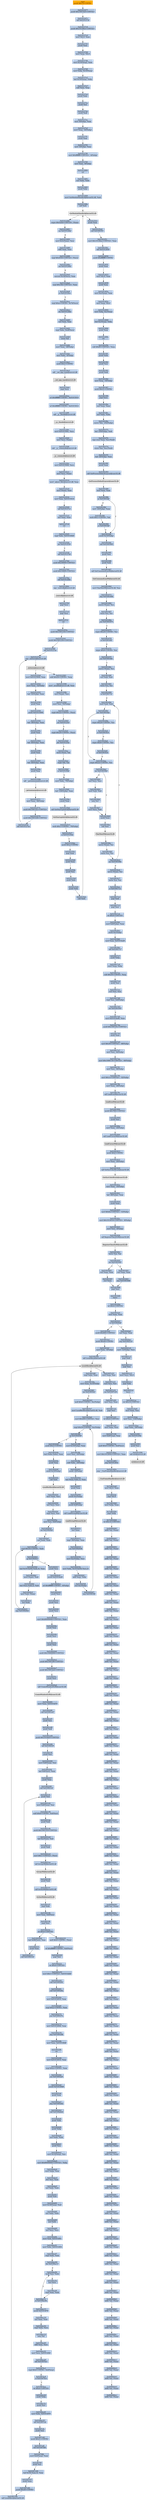 digraph G {
node[shape=rectangle,style=filled,fillcolor=lightsteelblue,color=lightsteelblue]
bgcolor="transparent"
a0x01012475pushl_0x70UINT8[label="start\npushl $0x70<UINT8>",color="lightgrey",fillcolor="orange"];
a0x01012477pushl_0x10015e0UINT32[label="0x01012477\npushl $0x10015e0<UINT32>"];
a0x0101247ccall_0x010127c8[label="0x0101247c\ncall 0x010127c8"];
a0x010127c8pushl_0x10128e2UINT32[label="0x010127c8\npushl $0x10128e2<UINT32>"];
a0x010127cdmovl_fs_0_eax[label="0x010127cd\nmovl %fs:0, %eax"];
a0x010127d3pushl_eax[label="0x010127d3\npushl %eax"];
a0x010127d4movl_esp_fs_0[label="0x010127d4\nmovl %esp, %fs:0"];
a0x010127dbmovl_0x10esp__eax[label="0x010127db\nmovl 0x10(%esp), %eax"];
a0x010127dfmovl_ebp_0x10esp_[label="0x010127df\nmovl %ebp, 0x10(%esp)"];
a0x010127e3leal_0x10esp__ebp[label="0x010127e3\nleal 0x10(%esp), %ebp"];
a0x010127e7subl_eax_esp[label="0x010127e7\nsubl %eax, %esp"];
a0x010127e9pushl_ebx[label="0x010127e9\npushl %ebx"];
a0x010127eapushl_esi[label="0x010127ea\npushl %esi"];
a0x010127ebpushl_edi[label="0x010127eb\npushl %edi"];
a0x010127ecmovl__8ebp__eax[label="0x010127ec\nmovl -8(%ebp), %eax"];
a0x010127efmovl_esp__24ebp_[label="0x010127ef\nmovl %esp, -24(%ebp)"];
a0x010127f2pushl_eax[label="0x010127f2\npushl %eax"];
a0x010127f3movl__4ebp__eax[label="0x010127f3\nmovl -4(%ebp), %eax"];
a0x010127f6movl_0xffffffffUINT32__4ebp_[label="0x010127f6\nmovl $0xffffffff<UINT32>, -4(%ebp)"];
a0x010127fdmovl_eax__8ebp_[label="0x010127fd\nmovl %eax, -8(%ebp)"];
a0x01012800ret[label="0x01012800\nret"];
a0x01012481xorl_ebx_ebx[label="0x01012481\nxorl %ebx, %ebx"];
a0x01012483pushl_ebx[label="0x01012483\npushl %ebx"];
a0x01012484movl_GetModuleHandleA_kernel32_dll_edi[label="0x01012484\nmovl GetModuleHandleA@kernel32.dll, %edi"];
a0x0101248acall_edi[label="0x0101248a\ncall %edi"];
GetModuleHandleA_kernel32_dll[label="GetModuleHandleA@kernel32.dll",color="lightgrey",fillcolor="lightgrey"];
a0x0101248ccmpw_0x5a4dUINT16_eax_[label="0x0101248c\ncmpw $0x5a4d<UINT16>, (%eax)"];
a0x01012491jne_0x010124b2[label="0x01012491\njne 0x010124b2"];
a0x01012493movl_0x3ceax__ecx[label="0x01012493\nmovl 0x3c(%eax), %ecx"];
a0x01012496addl_eax_ecx[label="0x01012496\naddl %eax, %ecx"];
a0x01012498cmpl_0x4550UINT32_ecx_[label="0x01012498\ncmpl $0x4550<UINT32>, (%ecx)"];
a0x0101249ejne_0x010124b2[label="0x0101249e\njne 0x010124b2"];
a0x010124a0movzwl_0x18ecx__eax[label="0x010124a0\nmovzwl 0x18(%ecx), %eax"];
a0x010124a4cmpl_0x10bUINT32_eax[label="0x010124a4\ncmpl $0x10b<UINT32>, %eax"];
a0x010124a9je_0x010124ca[label="0x010124a9\nje 0x010124ca"];
a0x010124cacmpl_0xeUINT8_0x74ecx_[label="0x010124ca\ncmpl $0xe<UINT8>, 0x74(%ecx)"];
a0x010124cejbe_0x010124b2[label="0x010124ce\njbe 0x010124b2"];
a0x010124d0xorl_eax_eax[label="0x010124d0\nxorl %eax, %eax"];
a0x010124d2cmpl_ebx_0xe8ecx_[label="0x010124d2\ncmpl %ebx, 0xe8(%ecx)"];
a0x010124d8setne_al[label="0x010124d8\nsetne %al"];
a0x010124dbmovl_eax__28ebp_[label="0x010124db\nmovl %eax, -28(%ebp)"];
a0x010124demovl_ebx__4ebp_[label="0x010124de\nmovl %ebx, -4(%ebp)"];
a0x010124e1pushl_0x2UINT8[label="0x010124e1\npushl $0x2<UINT8>"];
a0x010124e3call___set_app_type_msvcrt_dll[label="0x010124e3\ncall __set_app_type@msvcrt.dll"];
a__set_app_type_msvcrt_dll[label="__set_app_type@msvcrt.dll",color="lightgrey",fillcolor="lightgrey"];
a0x010124e9popl_ecx[label="0x010124e9\npopl %ecx"];
a0x010124eaorl_0xffffffffUINT8_0x01015010[label="0x010124ea\norl $0xffffffff<UINT8>, 0x01015010"];
a0x010124f1orl_0xffffffffUINT8_0x01015014[label="0x010124f1\norl $0xffffffff<UINT8>, 0x01015014"];
a0x010124f8call___p__fmode_msvcrt_dll[label="0x010124f8\ncall __p__fmode@msvcrt.dll"];
a__p__fmode_msvcrt_dll[label="__p__fmode@msvcrt.dll",color="lightgrey",fillcolor="lightgrey"];
a0x010124femovl_0x0101500c_ecx[label="0x010124fe\nmovl 0x0101500c, %ecx"];
a0x01012504movl_ecx_eax_[label="0x01012504\nmovl %ecx, (%eax)"];
a0x01012506call___p__commode_msvcrt_dll[label="0x01012506\ncall __p__commode@msvcrt.dll"];
a__p__commode_msvcrt_dll[label="__p__commode@msvcrt.dll",color="lightgrey",fillcolor="lightgrey"];
a0x0101250cmovl_0x01015008_ecx[label="0x0101250c\nmovl 0x01015008, %ecx"];
a0x01012512movl_ecx_eax_[label="0x01012512\nmovl %ecx, (%eax)"];
a0x01012514movl__adjust_fdiv_msvcrt_dll_eax[label="0x01012514\nmovl _adjust_fdiv@msvcrt.dll, %eax"];
a0x01012519movl_eax__eax[label="0x01012519\nmovl (%eax), %eax"];
a0x0101251bmovl_eax_0x01015018[label="0x0101251b\nmovl %eax, 0x01015018"];
a0x01012520call_0x010127c2[label="0x01012520\ncall 0x010127c2"];
a0x010127c2xorl_eax_eax[label="0x010127c2\nxorl %eax, %eax"];
a0x010127c4ret[label="0x010127c4\nret"];
a0x01012525cmpl_ebx_0x010149d0[label="0x01012525\ncmpl %ebx, 0x010149d0"];
a0x0101252bjne_0x01012539[label="0x0101252b\njne 0x01012539"];
a0x01012539call_0x010127b0[label="0x01012539\ncall 0x010127b0"];
a0x010127b0pushl_0x30000UINT32[label="0x010127b0\npushl $0x30000<UINT32>"];
a0x010127b5pushl_0x10000UINT32[label="0x010127b5\npushl $0x10000<UINT32>"];
a0x010127bacall_0x010128dc[label="0x010127ba\ncall 0x010128dc"];
a0x010128dcjmp__controlfp_msvcrt_dll[label="0x010128dc\njmp _controlfp@msvcrt.dll"];
a_controlfp_msvcrt_dll[label="_controlfp@msvcrt.dll",color="lightgrey",fillcolor="lightgrey"];
a0x010127bfpopl_ecx[label="0x010127bf\npopl %ecx"];
a0x010127c0popl_ecx[label="0x010127c0\npopl %ecx"];
a0x010127c1ret[label="0x010127c1\nret"];
a0x0101253epushl_0x1001234UINT32[label="0x0101253e\npushl $0x1001234<UINT32>"];
a0x01012543pushl_0x1001230UINT32[label="0x01012543\npushl $0x1001230<UINT32>"];
a0x01012548call_0x010127aa[label="0x01012548\ncall 0x010127aa"];
a0x010127aajmp__initterm_msvcrt_dll[label="0x010127aa\njmp _initterm@msvcrt.dll"];
a_initterm_msvcrt_dll[label="_initterm@msvcrt.dll",color="lightgrey",fillcolor="lightgrey"];
a0x0101254dmovl_0x01015004_eax[label="0x0101254d\nmovl 0x01015004, %eax"];
a0x01012552movl_eax__32ebp_[label="0x01012552\nmovl %eax, -32(%ebp)"];
a0x01012555leal__32ebp__eax[label="0x01012555\nleal -32(%ebp), %eax"];
a0x01012558pushl_eax[label="0x01012558\npushl %eax"];
a0x01012559pushl_0x01015000[label="0x01012559\npushl 0x01015000"];
a0x0101255fleal__36ebp__eax[label="0x0101255f\nleal -36(%ebp), %eax"];
a0x01012562pushl_eax[label="0x01012562\npushl %eax"];
a0x01012563leal__40ebp__eax[label="0x01012563\nleal -40(%ebp), %eax"];
a0x01012566pushl_eax[label="0x01012566\npushl %eax"];
a0x01012567leal__44ebp__eax[label="0x01012567\nleal -44(%ebp), %eax"];
a0x0101256apushl_eax[label="0x0101256a\npushl %eax"];
a0x0101256bcall___getmainargs_msvcrt_dll[label="0x0101256b\ncall __getmainargs@msvcrt.dll"];
a__getmainargs_msvcrt_dll[label="__getmainargs@msvcrt.dll",color="lightgrey",fillcolor="lightgrey"];
a0x01012571movl_eax__48ebp_[label="0x01012571\nmovl %eax, -48(%ebp)"];
a0x01012574pushl_0x100122cUINT32[label="0x01012574\npushl $0x100122c<UINT32>"];
a0x01012579pushl_0x1001228UINT32[label="0x01012579\npushl $0x1001228<UINT32>"];
a0x0101257ecall_0x010127aa[label="0x0101257e\ncall 0x010127aa"];
a0x01012583addl_0x24UINT8_esp[label="0x01012583\naddl $0x24<UINT8>, %esp"];
a0x01012586movl__acmdln_msvcrt_dll_eax[label="0x01012586\nmovl _acmdln@msvcrt.dll, %eax"];
a0x0101258bmovl_eax__esi[label="0x0101258b\nmovl (%eax), %esi"];
a0x0101258dmovl_esi__52ebp_[label="0x0101258d\nmovl %esi, -52(%ebp)"];
a0x01012590cmpb_0x22UINT8_esi_[label="0x01012590\ncmpb $0x22<UINT8>, (%esi)"];
a0x01012593jne_0x010125cf[label="0x01012593\njne 0x010125cf"];
a0x010125cfcmpb_0x20UINT8_esi_[label="0x010125cf\ncmpb $0x20<UINT8>, (%esi)"];
a0x010125d2jbe_0x010125ac[label="0x010125d2\njbe 0x010125ac"];
a0x010125acmovb_esi__al[label="0x010125ac\nmovb (%esi), %al"];
a0x010125aecmpb_bl_al[label="0x010125ae\ncmpb %bl, %al"];
a0x010125b0je_0x010125b6[label="0x010125b0\nje 0x010125b6"];
a0x010125b6movl_ebx__76ebp_[label="0x010125b6\nmovl %ebx, -76(%ebp)"];
a0x010125b9leal__120ebp__eax[label="0x010125b9\nleal -120(%ebp), %eax"];
a0x010125bcpushl_eax[label="0x010125bc\npushl %eax"];
a0x010125bdcall_GetStartupInfoA_kernel32_dll[label="0x010125bd\ncall GetStartupInfoA@kernel32.dll"];
GetStartupInfoA_kernel32_dll[label="GetStartupInfoA@kernel32.dll",color="lightgrey",fillcolor="lightgrey"];
a0x010125c3testb_0x1UINT8__76ebp_[label="0x010125c3\ntestb $0x1<UINT8>, -76(%ebp)"];
a0x010125c7je_0x010125da[label="0x010125c7\nje 0x010125da"];
a0x010125dapushl_0xaUINT8[label="0x010125da\npushl $0xa<UINT8>"];
a0x010125dcpopl_eax[label="0x010125dc\npopl %eax"];
a0x010125ddpushl_eax[label="0x010125dd\npushl %eax"];
a0x010125depushl_esi[label="0x010125de\npushl %esi"];
a0x010125dfpushl_ebx[label="0x010125df\npushl %ebx"];
a0x010125e0pushl_ebx[label="0x010125e0\npushl %ebx"];
a0x010125e1call_edi[label="0x010125e1\ncall %edi"];
a0x010125e3pushl_eax[label="0x010125e3\npushl %eax"];
a0x010125e4call_0x01001f51[label="0x010125e4\ncall 0x01001f51"];
a0x01001f51movl_0x10128eeUINT32_eax[label="0x01001f51\nmovl $0x10128ee<UINT32>, %eax"];
a0x01001f56call_0x01012650[label="0x01001f56\ncall 0x01012650"];
a0x01012650pushl_0xffffffffUINT8[label="0x01012650\npushl $0xffffffff<UINT8>"];
a0x01012652pushl_eax[label="0x01012652\npushl %eax"];
a0x01012653movl_fs_0_eax[label="0x01012653\nmovl %fs:0, %eax"];
a0x01012659pushl_eax[label="0x01012659\npushl %eax"];
a0x0101265amovl_0xcesp__eax[label="0x0101265a\nmovl 0xc(%esp), %eax"];
a0x0101265emovl_esp_fs_0[label="0x0101265e\nmovl %esp, %fs:0"];
a0x01012665movl_ebp_0xcesp_[label="0x01012665\nmovl %ebp, 0xc(%esp)"];
a0x01012669leal_0xcesp__ebp[label="0x01012669\nleal 0xc(%esp), %ebp"];
a0x0101266dpushl_eax[label="0x0101266d\npushl %eax"];
a0x0101266eret[label="0x0101266e\nret"];
a0x01001f5bsubl_0xf0UINT32_esp[label="0x01001f5b\nsubl $0xf0<UINT32>, %esp"];
a0x01001f61pushl_ebx[label="0x01001f61\npushl %ebx"];
a0x01001f62pushl_esi[label="0x01001f62\npushl %esi"];
a0x01001f63pushl_edi[label="0x01001f63\npushl %edi"];
a0x01001f64movl_esp__16ebp_[label="0x01001f64\nmovl %esp, -16(%ebp)"];
a0x01001f67pushl_0x31UINT8[label="0x01001f67\npushl $0x31<UINT8>"];
a0x01001f69popl_ecx[label="0x01001f69\npopl %ecx"];
a0x01001f6axorl_eax_eax[label="0x01001f6a\nxorl %eax, %eax"];
a0x01001f6cxorl_ebx_ebx[label="0x01001f6c\nxorl %ebx, %ebx"];
a0x01001f6emovw_bx__252ebp_[label="0x01001f6e\nmovw %bx, -252(%ebp)"];
a0x01001f75leal__250ebp__edi[label="0x01001f75\nleal -250(%ebp), %edi"];
a0x01001f7brepz_stosl_eax_es_edi_[label="0x01001f7b\nrepz stosl %eax, %es:(%edi)"];
a0x01001f7dstosw_ax_es_edi_[label="0x01001f7d\nstosw %ax, %es:(%edi)"];
a0x01001f7fleal__24ebp__eax[label="0x01001f7f\nleal -24(%ebp), %eax"];
a0x01001f82pushl_eax[label="0x01001f82\npushl %eax"];
a0x01001f83call_GetProcessDefaultLayout_user32_dll[label="0x01001f83\ncall GetProcessDefaultLayout@user32.dll"];
GetProcessDefaultLayout_user32_dll[label="GetProcessDefaultLayout@user32.dll",color="lightgrey",fillcolor="lightgrey"];
a0x01001f89testl_eax_eax[label="0x01001f89\ntestl %eax, %eax"];
a0x01001f8bje_0x01001fa8[label="0x01001f8b\nje 0x01001fa8"];
a0x01001f8dmovl__24ebp__eax[label="0x01001f8d\nmovl -24(%ebp), %eax"];
a0x01001fa8pushl_0x10ebp_[label="0x01001fa8\npushl 0x10(%ebp)"];
a0x01001fabcall_0x01001665[label="0x01001fab\ncall 0x01001665"];
a0x01001665pushl_esi[label="0x01001665\npushl %esi"];
a0x01001666pushl_edi[label="0x01001666\npushl %edi"];
a0x01001667call_GetCommandLineW_kernel32_dll[label="0x01001667\ncall GetCommandLineW@kernel32.dll"];
GetCommandLineW_kernel32_dll[label="GetCommandLineW@kernel32.dll",color="lightgrey",fillcolor="lightgrey"];
a0x0100166dmovl_CharNextW_user32_dll_esi[label="0x0100166d\nmovl CharNextW@user32.dll, %esi"];
a0x01001673jmp_0x01001684[label="0x01001673\njmp 0x01001684"];
a0x01001684movw_eax__cx[label="0x01001684\nmovw (%eax), %cx"];
a0x01001687testw_cx_cx[label="0x01001687\ntestw %cx, %cx"];
a0x0100168ajne_0x01001675[label="0x0100168a\njne 0x01001675"];
a0x01001675cmpw_0x20UINT8_cx[label="0x01001675\ncmpw $0x20<UINT8>, %cx"];
a0x01001679je_0x01001681[label="0x01001679\nje 0x01001681"];
a0x0100167bcmpw_0x9UINT8_cx[label="0x0100167b\ncmpw $0x9<UINT8>, %cx"];
a0x0100167fjne_0x0100168c[label="0x0100167f\njne 0x0100168c"];
a0x0100168cmovw_eax__cx[label="0x0100168c\nmovw (%eax), %cx"];
a0x0100168fxorl_edi_edi[label="0x0100168f\nxorl %edi, %edi"];
a0x01001691testw_cx_cx[label="0x01001691\ntestw %cx, %cx"];
a0x01001694je_0x010017c2[label="0x01001694\nje 0x010017c2"];
a0x0100169atestl_edi_edi[label="0x0100169a\ntestl %edi, %edi"];
a0x0100169cjne_0x010016aa[label="0x0100169c\njne 0x010016aa"];
a0x0100169ecmpw_0x20UINT8_cx[label="0x0100169e\ncmpw $0x20<UINT8>, %cx"];
a0x010016a2je_0x010016c4[label="0x010016a2\nje 0x010016c4"];
a0x010016a4cmpw_0x9UINT8_cx[label="0x010016a4\ncmpw $0x9<UINT8>, %cx"];
a0x010016a8je_0x010016c4[label="0x010016a8\nje 0x010016c4"];
a0x010016aacmpw_0x22UINT8_cx[label="0x010016aa\ncmpw $0x22<UINT8>, %cx"];
a0x010016aejne_0x010016b9[label="0x010016ae\njne 0x010016b9"];
a0x010016b9pushl_eax[label="0x010016b9\npushl %eax"];
a0x010016bacall_esi[label="0x010016ba\ncall %esi"];
CharNextW_user32_dll[label="CharNextW@user32.dll",color="lightgrey",fillcolor="lightgrey"];
a0x010016bcmovw_eax__cx[label="0x010016bc\nmovw (%eax), %cx"];
a0x010016bftestw_cx_cx[label="0x010016bf\ntestw %cx, %cx"];
a0x010016c2jne_0x0100169a[label="0x010016c2\njne 0x0100169a"];
a0x010016b0xorl_ecx_ecx[label="0x010016b0\nxorl %ecx, %ecx"];
a0x010016b2testl_edi_edi[label="0x010016b2\ntestl %edi, %edi"];
a0x010016b4sete_cl[label="0x010016b4\nsete %cl"];
a0x010016b7movl_ecx_edi[label="0x010016b7\nmovl %ecx, %edi"];
a0x010016c4movw_eax__cx[label="0x010016c4\nmovw (%eax), %cx"];
a0x010016c7testw_cx_cx[label="0x010016c7\ntestw %cx, %cx"];
a0x010016caje_0x010017c2[label="0x010016ca\nje 0x010017c2"];
a0x010017c2popl_edi[label="0x010017c2\npopl %edi"];
a0x010017c3popl_esi[label="0x010017c3\npopl %esi"];
a0x010017c4ret_0x4UINT16[label="0x010017c4\nret $0x4<UINT16>"];
a0x01001fb0movl_0x8ebp__eax[label="0x01001fb0\nmovl 0x8(%ebp), %eax"];
a0x01001fb3pushl_0xcebp_[label="0x01001fb3\npushl 0xc(%ebp)"];
a0x01001fb6movl_eax_0x01014a48[label="0x01001fb6\nmovl %eax, 0x01014a48"];
a0x01001fbbcall_0x010017c7[label="0x01001fbb\ncall 0x010017c7"];
a0x010017c7pushl_ebp[label="0x010017c7\npushl %ebp"];
a0x010017c8movl_esp_ebp[label="0x010017c8\nmovl %esp, %ebp"];
a0x010017casubl_0x30UINT8_esp[label="0x010017ca\nsubl $0x30<UINT8>, %esp"];
a0x010017cdpushl_esi[label="0x010017cd\npushl %esi"];
a0x010017cexorl_esi_esi[label="0x010017ce\nxorl %esi, %esi"];
a0x010017d0cmpl_esi_0x8ebp_[label="0x010017d0\ncmpl %esi, 0x8(%ebp)"];
a0x010017d3jne_0x01001845[label="0x010017d3\njne 0x01001845"];
a0x010017d5movl_0x01014a48_eax[label="0x010017d5\nmovl 0x01014a48, %eax"];
a0x010017dapushl_0x100125cUINT32[label="0x010017da\npushl $0x100125c<UINT32>"];
a0x010017dfpushl_eax[label="0x010017df\npushl %eax"];
a0x010017e0movl_0x30UINT32__48ebp_[label="0x010017e0\nmovl $0x30<UINT32>, -48(%ebp)"];
a0x010017e7movl_esi__44ebp_[label="0x010017e7\nmovl %esi, -44(%ebp)"];
a0x010017eamovl_0x1006118UINT32__40ebp_[label="0x010017ea\nmovl $0x1006118<UINT32>, -40(%ebp)"];
a0x010017f1movl_esi__36ebp_[label="0x010017f1\nmovl %esi, -36(%ebp)"];
a0x010017f4movl_0x1eUINT32__32ebp_[label="0x010017f4\nmovl $0x1e<UINT32>, -32(%ebp)"];
a0x010017fbmovl_eax__28ebp_[label="0x010017fb\nmovl %eax, -28(%ebp)"];
a0x010017fecall_LoadIconW_user32_dll[label="0x010017fe\ncall LoadIconW@user32.dll"];
LoadIconW_user32_dll[label="LoadIconW@user32.dll",color="lightgrey",fillcolor="lightgrey"];
a0x01001804pushl_0x7f00UINT32[label="0x01001804\npushl $0x7f00<UINT32>"];
a0x01001809pushl_esi[label="0x01001809\npushl %esi"];
a0x0100180amovl_eax__24ebp_[label="0x0100180a\nmovl %eax, -24(%ebp)"];
a0x0100180dcall_LoadCursorW_user32_dll[label="0x0100180d\ncall LoadCursorW@user32.dll"];
LoadCursorW_user32_dll[label="LoadCursorW@user32.dll",color="lightgrey",fillcolor="lightgrey"];
a0x01001813pushl_0xfUINT8[label="0x01001813\npushl $0xf<UINT8>"];
a0x01001815movl_eax__20ebp_[label="0x01001815\nmovl %eax, -20(%ebp)"];
a0x01001818call_GetSysColorBrush_user32_dll[label="0x01001818\ncall GetSysColorBrush@user32.dll"];
GetSysColorBrush_user32_dll[label="GetSysColorBrush@user32.dll",color="lightgrey",fillcolor="lightgrey"];
a0x0100181emovl_eax__16ebp_[label="0x0100181e\nmovl %eax, -16(%ebp)"];
a0x01001821leal__48ebp__eax[label="0x01001821\nleal -48(%ebp), %eax"];
a0x01001824pushl_eax[label="0x01001824\npushl %eax"];
a0x01001825movl_0x6aUINT32__12ebp_[label="0x01001825\nmovl $0x6a<UINT32>, -12(%ebp)"];
a0x0100182cmovl_0x1014018UINT32__8ebp_[label="0x0100182c\nmovl $0x1014018<UINT32>, -8(%ebp)"];
a0x01001833movl_esi__4ebp_[label="0x01001833\nmovl %esi, -4(%ebp)"];
a0x01001836call_RegisterClassExW_user32_dll[label="0x01001836\ncall RegisterClassExW@user32.dll"];
RegisterClassExW_user32_dll[label="RegisterClassExW@user32.dll",color="lightgrey",fillcolor="lightgrey"];
a0x0100183ctestw_ax_ax[label="0x0100183c\ntestw %ax, %ax"];
a0x0100183fjne_0x01001845[label="0x0100183f\njne 0x01001845"];
a0x01001845xorl_eax_eax[label="0x01001845\nxorl %eax, %eax"];
a0x01001847incl_eax[label="0x01001847\nincl %eax"];
a0x01001848popl_esi[label="0x01001848\npopl %esi"];
a0x01001849leave_[label="0x01001849\nleave "];
a0x0100184aret_0x4UINT16[label="0x0100184a\nret $0x4<UINT16>"];
a0x01001fc0testl_eax_eax[label="0x01001fc0\ntestl %eax, %eax"];
a0x01001fc2je_0x010020a8[label="0x01001fc2\nje 0x010020a8"];
a0x01001fc8pushl_0x800UINT32[label="0x01001fc8\npushl $0x800<UINT32>"];
a0x01001fcdpushl_0x40UINT8[label="0x01001fcd\npushl $0x40<UINT8>"];
a0x01001fcfmovl_ebx__4ebp_[label="0x01001fcf\nmovl %ebx, -4(%ebp)"];
a0x01001fd2call_LocalAlloc_kernel32_dll[label="0x01001fd2\ncall LocalAlloc@kernel32.dll"];
LocalAlloc_kernel32_dll[label="LocalAlloc@kernel32.dll",color="lightgrey",fillcolor="lightgrey"];
a0x01001fd8cmpl_ebx_eax[label="0x01001fd8\ncmpl %ebx, %eax"];
a0x01001fdamovl_eax_0x10ebp_[label="0x01001fda\nmovl %eax, 0x10(%ebp)"];
a0x01001fddjne_0x01001fe3[label="0x01001fdd\njne 0x01001fe3"];
a0x01001fe3andl_0x0UINT8_0xcebp_[label="0x01001fe3\nandl $0x0<UINT8>, 0xc(%ebp)"];
a0x01001fe7movl_LocalReAlloc_kernel32_dll_edi[label="0x01001fe7\nmovl LocalReAlloc@kernel32.dll, %edi"];
a0x01001fedmovl_0x400UINT32_esi[label="0x01001fed\nmovl $0x400<UINT32>, %esi"];
a0x01001ff2cmpl_0x54UINT8_0xcebp_[label="0x01001ff2\ncmpl $0x54<UINT8>, 0xc(%ebp)"];
a0x01001ff6jg_0x01002049[label="0x01001ff6\njg 0x01002049"];
a0x01001ff8movl_0x10ebp__eax[label="0x01001ff8\nmovl 0x10(%ebp), %eax"];
a0x01001ffbmovl_esi__20ebp_[label="0x01001ffb\nmovl %esi, -20(%ebp)"];
a0x01001ffesubl_ebx__20ebp_[label="0x01001ffe\nsubl %ebx, -20(%ebp)"];
a0x01002001pushl__20ebp_[label="0x01002001\npushl -20(%ebp)"];
a0x01002004leal_eaxebx2__eax[label="0x01002004\nleal (%eax,%ebx,2), %eax"];
a0x01002007pushl_eax[label="0x01002007\npushl %eax"];
a0x01002008pushl_0xcebp_[label="0x01002008\npushl 0xc(%ebp)"];
a0x0100200bpushl_0x8ebp_[label="0x0100200b\npushl 0x8(%ebp)"];
a0x0100200ecall_LoadStringW_user32_dll[label="0x0100200e\ncall LoadStringW@user32.dll"];
LoadStringW_user32_dll[label="LoadStringW@user32.dll",color="lightgrey",fillcolor="lightgrey"];
a0x01002014incl_eax[label="0x01002014\nincl %eax"];
a0x01002015cmpl__20ebp__eax[label="0x01002015\ncmpl -20(%ebp), %eax"];
a0x01002018jne_0x01002038[label="0x01002018\njne 0x01002038"];
a0x01002038movl_0xcebp__ecx[label="0x01002038\nmovl 0xc(%ebp), %ecx"];
a0x0100203bmovl_ebx_0x1014a50ecx4_[label="0x0100203b\nmovl %ebx, 0x1014a50(,%ecx,4)"];
a0x01002042addl_eax_ebx[label="0x01002042\naddl %eax, %ebx"];
a0x01002044incl_0xcebp_[label="0x01002044\nincl 0xc(%ebp)"];
a0x01002047jmp_0x01001ff2[label="0x01002047\njmp 0x01001ff2"];
a0x01002049pushl_0x2UINT8[label="0x01002049\npushl $0x2<UINT8>"];
a0x0100204bleal_ebxebx__eax[label="0x0100204b\nleal (%ebx,%ebx), %eax"];
a0x0100204epushl_eax[label="0x0100204e\npushl %eax"];
a0x0100204fpushl_0x10ebp_[label="0x0100204f\npushl 0x10(%ebp)"];
a0x01002052call_edi[label="0x01002052\ncall %edi"];
LocalReAlloc_kernel32_dll[label="LocalReAlloc@kernel32.dll",color="lightgrey",fillcolor="lightgrey"];
a0x01002054movl_eax_esi[label="0x01002054\nmovl %eax, %esi"];
a0x01002056xorl_ecx_ecx[label="0x01002056\nxorl %ecx, %ecx"];
a0x01002058cmpl_ecx_esi[label="0x01002058\ncmpl %ecx, %esi"];
a0x0100205amovl_esi_0x8ebp_[label="0x0100205a\nmovl %esi, 0x8(%ebp)"];
a0x0100205djne_0x010020af[label="0x0100205d\njne 0x010020af"];
a0x010020afxorl_edx_edx[label="0x010020af\nxorl %edx, %edx"];
a0x010020b1cmpl_0x54UINT8_edx[label="0x010020b1\ncmpl $0x54<UINT8>, %edx"];
a0x010020b4jg_0x010020c7[label="0x010020b4\njg 0x010020c7"];
a0x010020b6leal_0x1014a50edx4__eax[label="0x010020b6\nleal 0x1014a50(,%edx,4), %eax"];
a0x010020bdmovl_eax__edi[label="0x010020bd\nmovl (%eax), %edi"];
a0x010020bfleal_esiedi2__edi[label="0x010020bf\nleal (%esi,%edi,2), %edi"];
a0x010020c2movl_edi_eax_[label="0x010020c2\nmovl %edi, (%eax)"];
a0x010020c4incl_edx[label="0x010020c4\nincl %edx"];
a0x010020c5jmp_0x010020b1[label="0x010020c5\njmp 0x010020b1"];
a0x010020c7pushl_ecx[label="0x010020c7\npushl %ecx"];
a0x010020c8pushl_0x01014a48[label="0x010020c8\npushl 0x01014a48"];
a0x010020ceorl_0xffffffffUINT8__4ebp_[label="0x010020ce\norl $0xffffffff<UINT8>, -4(%ebp)"];
a0x010020d2pushl_ecx[label="0x010020d2\npushl %ecx"];
a0x010020d3pushl_ecx[label="0x010020d3\npushl %ecx"];
a0x010020d4pushl_ecx[label="0x010020d4\npushl %ecx"];
a0x010020d5movl_0x80000000UINT32_eax[label="0x010020d5\nmovl $0x80000000<UINT32>, %eax"];
a0x010020dapushl_eax[label="0x010020da\npushl %eax"];
a0x010020dbpushl_ecx[label="0x010020db\npushl %ecx"];
a0x010020dcpushl_eax[label="0x010020dc\npushl %eax"];
a0x010020ddpushl_0x10000000UINT32[label="0x010020dd\npushl $0x10000000<UINT32>"];
a0x010020e2pushl_0x10012f0UINT32[label="0x010020e2\npushl $0x10012f0<UINT32>"];
a0x010020e7pushl_0x10012e4UINT32[label="0x010020e7\npushl $0x10012e4<UINT32>"];
a0x010020ecpushl_ecx[label="0x010020ec\npushl %ecx"];
a0x010020edcall_CreateWindowExW_user32_dll[label="0x010020ed\ncall CreateWindowExW@user32.dll"];
CreateWindowExW_user32_dll[label="CreateWindowExW@user32.dll",color="lightgrey",fillcolor="lightgrey"];
a0x010020f3movl_eax_0x01014d70[label="0x010020f3\nmovl %eax, 0x01014d70"];
a0x010020f8call_0x01001e47[label="0x010020f8\ncall 0x01001e47"];
a0x01001e47pushl_esi[label="0x01001e47\npushl %esi"];
a0x01001e48pushl_edi[label="0x01001e48\npushl %edi"];
a0x01001e49pushl_0x1014dc0UINT32[label="0x01001e49\npushl $0x1014dc0<UINT32>"];
a0x01001e4ecall_0x010021ff[label="0x01001e4e\ncall 0x010021ff"];
a0x010021ffpushl_esi[label="0x010021ff\npushl %esi"];
a0x01002200movl_0x8esp__esi[label="0x01002200\nmovl 0x8(%esp), %esi"];
a0x01002204leal_0x8esi__eax[label="0x01002204\nleal 0x8(%esi), %eax"];
a0x01002207pushl_eax[label="0x01002207\npushl %eax"];
a0x01002208call_0x010021d1[label="0x01002208\ncall 0x010021d1"];
a0x010021d1pushl_esi[label="0x010021d1\npushl %esi"];
a0x010021d2movl_0x8esp__esi[label="0x010021d2\nmovl 0x8(%esp), %esi"];
a0x010021d6andl_0x0UINT8_0x4esi_[label="0x010021d6\nandl $0x0<UINT8>, 0x4(%esi)"];
a0x010021dapushl_edi[label="0x010021da\npushl %edi"];
a0x010021dbpushl_0x1001310UINT32[label="0x010021db\npushl $0x1001310<UINT32>"];
a0x010021e0leal_0xcesi__edi[label="0x010021e0\nleal 0xc(%esi), %edi"];
a0x010021e3pushl_edi[label="0x010021e3\npushl %edi"];
a0x010021e4movl_0x1UINT32_esi_[label="0x010021e4\nmovl $0x1<UINT32>, (%esi)"];
a0x010021eacall_lstrcpyW_kernel32_dll[label="0x010021ea\ncall lstrcpyW@kernel32.dll"];
lstrcpyW_kernel32_dll[label="lstrcpyW@kernel32.dll",color="lightgrey",fillcolor="lightgrey"];
a0x010021f0pushl_edi[label="0x010021f0\npushl %edi"];
a0x010021f1call_lstrlenW_kernel32_dll[label="0x010021f1\ncall lstrlenW@kernel32.dll"];
lstrlenW_kernel32_dll[label="lstrlenW@kernel32.dll",color="lightgrey",fillcolor="lightgrey"];
a0x010021f7popl_edi[label="0x010021f7\npopl %edi"];
a0x010021f8movl_eax_0x8esi_[label="0x010021f8\nmovl %eax, 0x8(%esi)"];
a0x010021fbpopl_esi[label="0x010021fb\npopl %esi"];
a0x010021fcret_0x4UINT16[label="0x010021fc\nret $0x4<UINT16>"];
a0x0100220dleal_0x98esi__eax[label="0x0100220d\nleal 0x98(%esi), %eax"];
a0x01002213pushl_eax[label="0x01002213\npushl %eax"];
a0x01002214call_0x010021d1[label="0x01002214\ncall 0x010021d1"];
a0x01002219andl_0x0UINT8_esi_[label="0x01002219\nandl $0x0<UINT8>, (%esi)"];
a0x0100221corl_0xffffffffUINT8_0x4esi_[label="0x0100221c\norl $0xffffffff<UINT8>, 0x4(%esi)"];
a0x01002220popl_esi[label="0x01002220\npopl %esi"];
a0x01002221ret_0x4UINT16[label="0x01002221\nret $0x4<UINT16>"];
a0x01001e53movl_0x1UINT32_0x01014db8[label="0x01001e53\nmovl $0x1<UINT32>, 0x01014db8"];
a0x01001e5dcall_0x01005291[label="0x01001e5d\ncall 0x01005291"];
a0x01005291call_0x0100526a[label="0x01005291\ncall 0x0100526a"];
a0x0100526amovl_0x01014010_eax[label="0x0100526a\nmovl 0x01014010, %eax"];
a0x0100526fcmpl_0xaUINT8_eax[label="0x0100526f\ncmpl $0xa<UINT8>, %eax"];
a0x01005272jne_0x0100527b[label="0x01005272\njne 0x0100527b"];
a0x01005274movl_0x01014008_eax[label="0x01005274\nmovl 0x01014008, %eax"];
a0x01005279jmp_0x0100528b[label="0x01005279\njmp 0x0100528b"];
a0x0100528bmovl_eax_0x010149d8[label="0x0100528b\nmovl %eax, 0x010149d8"];
a0x01005290ret[label="0x01005290\nret"];
a0x01005296movl_0x01014010_eax[label="0x01005296\nmovl 0x01014010, %eax"];
a0x0100529bcmpl_0xaUINT8_eax[label="0x0100529b\ncmpl $0xa<UINT8>, %eax"];
a0x0100529ejne_0x010052a9[label="0x0100529e\njne 0x010052a9"];
a0x010052a0pushl_0x010149d8[label="0x010052a0\npushl 0x010149d8"];
a0x010052a6pushl_eax[label="0x010052a6\npushl %eax"];
a0x010052a7jmp_0x010052b2[label="0x010052a7\njmp 0x010052b2"];
a0x010052b2call_0x0100abdd[label="0x010052b2\ncall 0x0100abdd"];
a0x0100abddpushl_ebx[label="0x0100abdd\npushl %ebx"];
a0x0100abdepushl_ebp[label="0x0100abde\npushl %ebp"];
a0x0100abdfxorl_edx_edx[label="0x0100abdf\nxorl %edx, %edx"];
a0x0100abe1pushl_esi[label="0x0100abe1\npushl %esi"];
a0x0100abe2movl_0x10esp__esi[label="0x0100abe2\nmovl 0x10(%esp), %esi"];
a0x0100abe6movl_0x80000000UINT32_ebp[label="0x0100abe6\nmovl $0x80000000<UINT32>, %ebp"];
a0x0100abebmovl_ebp_eax[label="0x0100abeb\nmovl %ebp, %eax"];
a0x0100abeddivl_esi_eax[label="0x0100abed\ndivl %esi, %eax"];
a0x0100abefxorl_edx_edx[label="0x0100abef\nxorl %edx, %edx"];
a0x0100abf1pushl_edi[label="0x0100abf1\npushl %edi"];
a0x0100abf2movl_0x18esp__edi[label="0x0100abf2\nmovl 0x18(%esp), %edi"];
a0x0100abf6xorl_ebx_ebx[label="0x0100abf6\nxorl %ebx, %ebx"];
a0x0100abf8incl_edx[label="0x0100abf8\nincl %edx"];
a0x0100abf9xorl_ecx_ecx[label="0x0100abf9\nxorl %ecx, %ecx"];
a0x0100abfbmovl_edi_0x01014f5c[label="0x0100abfb\nmovl %edi, 0x01014f5c"];
a0x0100ac01movl_ebx_0x01014f58[label="0x0100ac01\nmovl %ebx, 0x01014f58"];
a0x0100ac07cmpl_edx_eax[label="0x0100ac07\ncmpl %edx, %eax"];
a0x0100ac09jbe_0x0100ac13[label="0x0100ac09\njbe 0x0100ac13"];
a0x0100ac0bimull_esi_edx[label="0x0100ac0b\nimull %esi, %edx"];
a0x0100ac0eincl_ecx[label="0x0100ac0e\nincl %ecx"];
a0x0100ac0fcmpl_eax_edx[label="0x0100ac0f\ncmpl %eax, %edx"];
a0x0100ac11jb_0x0100ac0b[label="0x0100ac11\njb 0x0100ac0b"];
a0x0100ac13pushl_0x01014f78[label="0x0100ac13\npushl 0x01014f78"];
a0x0100ac19xorl_eax_eax[label="0x0100ac19\nxorl %eax, %eax"];
a0x0100ac1bcmpl_ebx_ecx[label="0x0100ac1b\ncmpl %ebx, %ecx"];
a0x0100ac1dsete_al[label="0x0100ac1d\nsete %al"];
a0x0100ac20addl_eax_ecx[label="0x0100ac20\naddl %eax, %ecx"];
a0x0100ac22movl_ecx_0x01014f40[label="0x0100ac22\nmovl %ecx, 0x01014f40"];
a0x0100ac28call_0x01007bc1[label="0x0100ac28\ncall 0x01007bc1"];
a0x01007bc1cmpl_0x0UINT8_0x4esp_[label="0x01007bc1\ncmpl $0x0<UINT8>, 0x4(%esp)"];
a0x01007bc6je_0x01007bce[label="0x01007bc6\nje 0x01007bce"];
a0x01007bceret_0x4UINT16[label="0x01007bce\nret $0x4<UINT16>"];
a0x0100ac2dpushl_ebp[label="0x0100ac2d\npushl %ebp"];
a0x0100ac2epushl_esi[label="0x0100ac2e\npushl %esi"];
a0x0100ac2fmovl_ebx_0x01014f78[label="0x0100ac2f\nmovl %ebx, 0x01014f78"];
a0x0100ac35call_0x01007c4c[label="0x0100ac35\ncall 0x01007c4c"];
a0x01007c4cpushl_esi[label="0x01007c4c\npushl %esi"];
a0x01007c4dpushl_0x21UINT8[label="0x01007c4d\npushl $0x21<UINT8>"];
a0x01007c4fcall_0x01007bfb[label="0x01007c4f\ncall 0x01007bfb"];
a0x01007bfbmovl_0x4esp__eax[label="0x01007bfb\nmovl 0x4(%esp), %eax"];
a0x01007bffpushl_esi[label="0x01007bff\npushl %esi"];
a0x01007c00leal_0x10eax4__eax[label="0x01007c00\nleal 0x10(,%eax,4), %eax"];
a0x01007c07pushl_eax[label="0x01007c07\npushl %eax"];
a0x01007c08pushl_0x40UINT8[label="0x01007c08\npushl $0x40<UINT8>"];
a0x01007c0acall_LocalAlloc_kernel32_dll[label="0x01007c0a\ncall LocalAlloc@kernel32.dll"];
a0x01007c10movl_eax_esi[label="0x01007c10\nmovl %eax, %esi"];
a0x01007c12testl_esi_esi[label="0x01007c12\ntestl %esi, %esi"];
a0x01007c14jne_0x01007c20[label="0x01007c14\njne 0x01007c20"];
a0x01007c20movl_esi_eax[label="0x01007c20\nmovl %esi, %eax"];
a0x01007c22popl_esi[label="0x01007c22\npopl %esi"];
a0x01007c23ret_0x4UINT16[label="0x01007c23\nret $0x4<UINT16>"];
a0x01007c54movl_eax_ecx[label="0x01007c54\nmovl %eax, %ecx"];
a0x01007c56movl_0x8esp__eax[label="0x01007c56\nmovl 0x8(%esp), %eax"];
a0x01007c5aandl_0x0UINT8_0x4ecx_[label="0x01007c5a\nandl $0x0<UINT8>, 0x4(%ecx)"];
a0x010128eemovl_0x1012954UINT32_eax[label="0x010128ee\nmovl $0x1012954<UINT32>, %eax"];
a0x010128f3jmp_0x0101263c[label="0x010128f3\njmp 0x0101263c"];
a0x0101263cjmp___CxxFrameHandler_msvcrt_dll[label="0x0101263c\njmp __CxxFrameHandler@msvcrt.dll"];
a__CxxFrameHandler_msvcrt_dll[label="__CxxFrameHandler@msvcrt.dll",color="lightgrey",fillcolor="lightgrey"];
a0x7c9032a8movl_fs_0_esp[label="0x7c9032a8\nmovl %fs:0, %esp"];
a0x7c9032afpopl_fs_0[label="0x7c9032af\npopl %fs:0"];
a0x7c9032b6movl_ebp_esp[label="0x7c9032b6\nmovl %ebp, %esp"];
a0x7c9032b8popl_ebp[label="0x7c9032b8\npopl %ebp"];
a0x7c9032b9ret_0x14UINT16[label="0x7c9032b9\nret $0x14<UINT16>"];
a0x00000000addb_al_eax_[label="0x00000000\naddb %al, (%eax)"];
a0x00000002addb_al_eax_[label="0x00000002\naddb %al, (%eax)"];
a0x00000004addb_al_eax_[label="0x00000004\naddb %al, (%eax)"];
a0x00000006addb_al_eax_[label="0x00000006\naddb %al, (%eax)"];
a0x00000008addb_al_eax_[label="0x00000008\naddb %al, (%eax)"];
a0x0000000aaddb_al_eax_[label="0x0000000a\naddb %al, (%eax)"];
a0x0000000caddb_al_eax_[label="0x0000000c\naddb %al, (%eax)"];
a0x0000000eaddb_al_eax_[label="0x0000000e\naddb %al, (%eax)"];
a0x00000010addb_al_eax_[label="0x00000010\naddb %al, (%eax)"];
a0x00000012addb_al_eax_[label="0x00000012\naddb %al, (%eax)"];
a0x00000014addb_al_eax_[label="0x00000014\naddb %al, (%eax)"];
a0x00000016addb_al_eax_[label="0x00000016\naddb %al, (%eax)"];
a0x00000018addb_al_eax_[label="0x00000018\naddb %al, (%eax)"];
a0x0000001aaddb_al_eax_[label="0x0000001a\naddb %al, (%eax)"];
a0x0000001caddb_al_eax_[label="0x0000001c\naddb %al, (%eax)"];
a0x0000001eaddb_al_eax_[label="0x0000001e\naddb %al, (%eax)"];
a0x00000020addb_al_eax_[label="0x00000020\naddb %al, (%eax)"];
a0x00000022addb_al_eax_[label="0x00000022\naddb %al, (%eax)"];
a0x00000024addb_al_eax_[label="0x00000024\naddb %al, (%eax)"];
a0x00000026addb_al_eax_[label="0x00000026\naddb %al, (%eax)"];
a0x00000028addb_al_eax_[label="0x00000028\naddb %al, (%eax)"];
a0x0000002aaddb_al_eax_[label="0x0000002a\naddb %al, (%eax)"];
a0x0000002caddb_al_eax_[label="0x0000002c\naddb %al, (%eax)"];
a0x0000002eaddb_al_eax_[label="0x0000002e\naddb %al, (%eax)"];
a0x00000030addb_al_eax_[label="0x00000030\naddb %al, (%eax)"];
a0x00000032addb_al_eax_[label="0x00000032\naddb %al, (%eax)"];
a0x00000034addb_al_eax_[label="0x00000034\naddb %al, (%eax)"];
a0x00000036addb_al_eax_[label="0x00000036\naddb %al, (%eax)"];
a0x00000038addb_al_eax_[label="0x00000038\naddb %al, (%eax)"];
a0x0000003aaddb_al_eax_[label="0x0000003a\naddb %al, (%eax)"];
a0x0000003caddb_al_eax_[label="0x0000003c\naddb %al, (%eax)"];
a0x0000003eaddb_al_eax_[label="0x0000003e\naddb %al, (%eax)"];
a0x00000040addb_al_eax_[label="0x00000040\naddb %al, (%eax)"];
a0x00000042addb_al_eax_[label="0x00000042\naddb %al, (%eax)"];
a0x00000044addb_al_eax_[label="0x00000044\naddb %al, (%eax)"];
a0x00000046addb_al_eax_[label="0x00000046\naddb %al, (%eax)"];
a0x00000048addb_al_eax_[label="0x00000048\naddb %al, (%eax)"];
a0x0000004aaddb_al_eax_[label="0x0000004a\naddb %al, (%eax)"];
a0x0000004caddb_al_eax_[label="0x0000004c\naddb %al, (%eax)"];
a0x0000004eaddb_al_eax_[label="0x0000004e\naddb %al, (%eax)"];
a0x00000050addb_al_eax_[label="0x00000050\naddb %al, (%eax)"];
a0x00000052addb_al_eax_[label="0x00000052\naddb %al, (%eax)"];
a0x00000054addb_al_eax_[label="0x00000054\naddb %al, (%eax)"];
a0x00000056addb_al_eax_[label="0x00000056\naddb %al, (%eax)"];
a0x00000058addb_al_eax_[label="0x00000058\naddb %al, (%eax)"];
a0x0000005aaddb_al_eax_[label="0x0000005a\naddb %al, (%eax)"];
a0x0000005caddb_al_eax_[label="0x0000005c\naddb %al, (%eax)"];
a0x0000005eaddb_al_eax_[label="0x0000005e\naddb %al, (%eax)"];
a0x00000060addb_al_eax_[label="0x00000060\naddb %al, (%eax)"];
a0x00000062addb_al_eax_[label="0x00000062\naddb %al, (%eax)"];
a0x00000064addb_al_eax_[label="0x00000064\naddb %al, (%eax)"];
a0x00000066addb_al_eax_[label="0x00000066\naddb %al, (%eax)"];
a0x00000068addb_al_eax_[label="0x00000068\naddb %al, (%eax)"];
a0x0000006aaddb_al_eax_[label="0x0000006a\naddb %al, (%eax)"];
a0x0000006caddb_al_eax_[label="0x0000006c\naddb %al, (%eax)"];
a0x0000006eaddb_al_eax_[label="0x0000006e\naddb %al, (%eax)"];
a0x00000070addb_al_eax_[label="0x00000070\naddb %al, (%eax)"];
a0x00000072addb_al_eax_[label="0x00000072\naddb %al, (%eax)"];
a0x00000074addb_al_eax_[label="0x00000074\naddb %al, (%eax)"];
a0x00000076addb_al_eax_[label="0x00000076\naddb %al, (%eax)"];
a0x00000078addb_al_eax_[label="0x00000078\naddb %al, (%eax)"];
a0x0000007aaddb_al_eax_[label="0x0000007a\naddb %al, (%eax)"];
a0x0000007caddb_al_eax_[label="0x0000007c\naddb %al, (%eax)"];
a0x0000007eaddb_al_eax_[label="0x0000007e\naddb %al, (%eax)"];
a0x00000080addb_al_eax_[label="0x00000080\naddb %al, (%eax)"];
a0x00000082addb_al_eax_[label="0x00000082\naddb %al, (%eax)"];
a0x00000084addb_al_eax_[label="0x00000084\naddb %al, (%eax)"];
a0x00000086addb_al_eax_[label="0x00000086\naddb %al, (%eax)"];
a0x00000088addb_al_eax_[label="0x00000088\naddb %al, (%eax)"];
a0x0000008aaddb_al_eax_[label="0x0000008a\naddb %al, (%eax)"];
a0x0000008caddb_al_eax_[label="0x0000008c\naddb %al, (%eax)"];
a0x0000008eaddb_al_eax_[label="0x0000008e\naddb %al, (%eax)"];
a0x00000090addb_al_eax_[label="0x00000090\naddb %al, (%eax)"];
a0x00000092addb_al_eax_[label="0x00000092\naddb %al, (%eax)"];
a0x00000094addb_al_eax_[label="0x00000094\naddb %al, (%eax)"];
a0x00000096addb_al_eax_[label="0x00000096\naddb %al, (%eax)"];
a0x00000098addb_al_eax_[label="0x00000098\naddb %al, (%eax)"];
a0x0000009aaddb_al_eax_[label="0x0000009a\naddb %al, (%eax)"];
a0x0000009caddb_al_eax_[label="0x0000009c\naddb %al, (%eax)"];
a0x0000009eaddb_al_eax_[label="0x0000009e\naddb %al, (%eax)"];
a0x000000a0addb_al_eax_[label="0x000000a0\naddb %al, (%eax)"];
a0x000000a2addb_al_eax_[label="0x000000a2\naddb %al, (%eax)"];
a0x000000a4addb_al_eax_[label="0x000000a4\naddb %al, (%eax)"];
a0x000000a6addb_al_eax_[label="0x000000a6\naddb %al, (%eax)"];
a0x000000a8addb_al_eax_[label="0x000000a8\naddb %al, (%eax)"];
a0x000000aaaddb_al_eax_[label="0x000000aa\naddb %al, (%eax)"];
a0x000000acaddb_al_eax_[label="0x000000ac\naddb %al, (%eax)"];
a0x000000aeaddb_al_eax_[label="0x000000ae\naddb %al, (%eax)"];
a0x000000b0addb_al_eax_[label="0x000000b0\naddb %al, (%eax)"];
a0x000000b2addb_al_eax_[label="0x000000b2\naddb %al, (%eax)"];
a0x000000b4addb_al_eax_[label="0x000000b4\naddb %al, (%eax)"];
a0x000000b6addb_al_eax_[label="0x000000b6\naddb %al, (%eax)"];
a0x000000b8addb_al_eax_[label="0x000000b8\naddb %al, (%eax)"];
a0x000000baaddb_al_eax_[label="0x000000ba\naddb %al, (%eax)"];
a0x000000bcaddb_al_eax_[label="0x000000bc\naddb %al, (%eax)"];
a0x000000beaddb_al_eax_[label="0x000000be\naddb %al, (%eax)"];
a0x000000c0addb_al_eax_[label="0x000000c0\naddb %al, (%eax)"];
a0x000000c2addb_al_eax_[label="0x000000c2\naddb %al, (%eax)"];
a0x000000c4addb_al_eax_[label="0x000000c4\naddb %al, (%eax)"];
a0x000000c6addb_al_eax_[label="0x000000c6\naddb %al, (%eax)"];
a0x000000c8addb_al_eax_[label="0x000000c8\naddb %al, (%eax)"];
a0x000000caaddb_al_eax_[label="0x000000ca\naddb %al, (%eax)"];
a0x01001f90testb_0x1UINT8_al[label="0x01001f90\ntestb $0x1<UINT8>, %al"];
a0x01001f92je_0x01001fa8[label="0x01001f92\nje 0x01001fa8"];
a0x01001841xorl_eax_eax[label="0x01001841\nxorl %eax, %eax"];
a0x01001843jmp_0x01001848[label="0x01001843\njmp 0x01001848"];
a0x010020a8xorl_eax_eax[label="0x010020a8\nxorl %eax, %eax"];
a0x010020aajmp_0x010021c0[label="0x010020aa\njmp 0x010021c0"];
a0x010021c0movl__12ebp__ecx[label="0x010021c0\nmovl -12(%ebp), %ecx"];
a0x010021c3popl_edi[label="0x010021c3\npopl %edi"];
a0x010021c4popl_esi[label="0x010021c4\npopl %esi"];
a0x010021c5movl_ecx_fs_0[label="0x010021c5\nmovl %ecx, %fs:0"];
a0x010021ccpopl_ebx[label="0x010021cc\npopl %ebx"];
a0x010021cdleave_[label="0x010021cd\nleave "];
a0x010021ceret_0x10UINT16[label="0x010021ce\nret $0x10<UINT16>"];
a0x010125e9movl_eax_esi[label="0x010125e9\nmovl %eax, %esi"];
a0x010125ebmovl_esi__124ebp_[label="0x010125eb\nmovl %esi, -124(%ebp)"];
a0x010125eecmpl_ebx__28ebp_[label="0x010125ee\ncmpl %ebx, -28(%ebp)"];
a0x010125f1jne_0x010125fa[label="0x010125f1\njne 0x010125fa"];
a0x010125f3pushl_esi[label="0x010125f3\npushl %esi"];
a0x010125f4call_exit_msvcrt_dll[label="0x010125f4\ncall exit@msvcrt.dll"];
exit_msvcrt_dll[label="exit@msvcrt.dll",color="lightgrey",fillcolor="lightgrey"];
a0x01012475pushl_0x70UINT8 -> a0x01012477pushl_0x10015e0UINT32 [color="#000000"];
a0x01012477pushl_0x10015e0UINT32 -> a0x0101247ccall_0x010127c8 [color="#000000"];
a0x0101247ccall_0x010127c8 -> a0x010127c8pushl_0x10128e2UINT32 [color="#000000"];
a0x010127c8pushl_0x10128e2UINT32 -> a0x010127cdmovl_fs_0_eax [color="#000000"];
a0x010127cdmovl_fs_0_eax -> a0x010127d3pushl_eax [color="#000000"];
a0x010127d3pushl_eax -> a0x010127d4movl_esp_fs_0 [color="#000000"];
a0x010127d4movl_esp_fs_0 -> a0x010127dbmovl_0x10esp__eax [color="#000000"];
a0x010127dbmovl_0x10esp__eax -> a0x010127dfmovl_ebp_0x10esp_ [color="#000000"];
a0x010127dfmovl_ebp_0x10esp_ -> a0x010127e3leal_0x10esp__ebp [color="#000000"];
a0x010127e3leal_0x10esp__ebp -> a0x010127e7subl_eax_esp [color="#000000"];
a0x010127e7subl_eax_esp -> a0x010127e9pushl_ebx [color="#000000"];
a0x010127e9pushl_ebx -> a0x010127eapushl_esi [color="#000000"];
a0x010127eapushl_esi -> a0x010127ebpushl_edi [color="#000000"];
a0x010127ebpushl_edi -> a0x010127ecmovl__8ebp__eax [color="#000000"];
a0x010127ecmovl__8ebp__eax -> a0x010127efmovl_esp__24ebp_ [color="#000000"];
a0x010127efmovl_esp__24ebp_ -> a0x010127f2pushl_eax [color="#000000"];
a0x010127f2pushl_eax -> a0x010127f3movl__4ebp__eax [color="#000000"];
a0x010127f3movl__4ebp__eax -> a0x010127f6movl_0xffffffffUINT32__4ebp_ [color="#000000"];
a0x010127f6movl_0xffffffffUINT32__4ebp_ -> a0x010127fdmovl_eax__8ebp_ [color="#000000"];
a0x010127fdmovl_eax__8ebp_ -> a0x01012800ret [color="#000000"];
a0x01012800ret -> a0x01012481xorl_ebx_ebx [color="#000000"];
a0x01012481xorl_ebx_ebx -> a0x01012483pushl_ebx [color="#000000"];
a0x01012483pushl_ebx -> a0x01012484movl_GetModuleHandleA_kernel32_dll_edi [color="#000000"];
a0x01012484movl_GetModuleHandleA_kernel32_dll_edi -> a0x0101248acall_edi [color="#000000"];
a0x0101248acall_edi -> GetModuleHandleA_kernel32_dll [color="#000000"];
GetModuleHandleA_kernel32_dll -> a0x0101248ccmpw_0x5a4dUINT16_eax_ [color="#000000"];
a0x0101248ccmpw_0x5a4dUINT16_eax_ -> a0x01012491jne_0x010124b2 [color="#000000"];
a0x01012491jne_0x010124b2 -> a0x01012493movl_0x3ceax__ecx [color="#000000",label="F"];
a0x01012493movl_0x3ceax__ecx -> a0x01012496addl_eax_ecx [color="#000000"];
a0x01012496addl_eax_ecx -> a0x01012498cmpl_0x4550UINT32_ecx_ [color="#000000"];
a0x01012498cmpl_0x4550UINT32_ecx_ -> a0x0101249ejne_0x010124b2 [color="#000000"];
a0x0101249ejne_0x010124b2 -> a0x010124a0movzwl_0x18ecx__eax [color="#000000",label="F"];
a0x010124a0movzwl_0x18ecx__eax -> a0x010124a4cmpl_0x10bUINT32_eax [color="#000000"];
a0x010124a4cmpl_0x10bUINT32_eax -> a0x010124a9je_0x010124ca [color="#000000"];
a0x010124a9je_0x010124ca -> a0x010124cacmpl_0xeUINT8_0x74ecx_ [color="#000000",label="T"];
a0x010124cacmpl_0xeUINT8_0x74ecx_ -> a0x010124cejbe_0x010124b2 [color="#000000"];
a0x010124cejbe_0x010124b2 -> a0x010124d0xorl_eax_eax [color="#000000",label="F"];
a0x010124d0xorl_eax_eax -> a0x010124d2cmpl_ebx_0xe8ecx_ [color="#000000"];
a0x010124d2cmpl_ebx_0xe8ecx_ -> a0x010124d8setne_al [color="#000000"];
a0x010124d8setne_al -> a0x010124dbmovl_eax__28ebp_ [color="#000000"];
a0x010124dbmovl_eax__28ebp_ -> a0x010124demovl_ebx__4ebp_ [color="#000000"];
a0x010124demovl_ebx__4ebp_ -> a0x010124e1pushl_0x2UINT8 [color="#000000"];
a0x010124e1pushl_0x2UINT8 -> a0x010124e3call___set_app_type_msvcrt_dll [color="#000000"];
a0x010124e3call___set_app_type_msvcrt_dll -> a__set_app_type_msvcrt_dll [color="#000000"];
a__set_app_type_msvcrt_dll -> a0x010124e9popl_ecx [color="#000000"];
a0x010124e9popl_ecx -> a0x010124eaorl_0xffffffffUINT8_0x01015010 [color="#000000"];
a0x010124eaorl_0xffffffffUINT8_0x01015010 -> a0x010124f1orl_0xffffffffUINT8_0x01015014 [color="#000000"];
a0x010124f1orl_0xffffffffUINT8_0x01015014 -> a0x010124f8call___p__fmode_msvcrt_dll [color="#000000"];
a0x010124f8call___p__fmode_msvcrt_dll -> a__p__fmode_msvcrt_dll [color="#000000"];
a__p__fmode_msvcrt_dll -> a0x010124femovl_0x0101500c_ecx [color="#000000"];
a0x010124femovl_0x0101500c_ecx -> a0x01012504movl_ecx_eax_ [color="#000000"];
a0x01012504movl_ecx_eax_ -> a0x01012506call___p__commode_msvcrt_dll [color="#000000"];
a0x01012506call___p__commode_msvcrt_dll -> a__p__commode_msvcrt_dll [color="#000000"];
a__p__commode_msvcrt_dll -> a0x0101250cmovl_0x01015008_ecx [color="#000000"];
a0x0101250cmovl_0x01015008_ecx -> a0x01012512movl_ecx_eax_ [color="#000000"];
a0x01012512movl_ecx_eax_ -> a0x01012514movl__adjust_fdiv_msvcrt_dll_eax [color="#000000"];
a0x01012514movl__adjust_fdiv_msvcrt_dll_eax -> a0x01012519movl_eax__eax [color="#000000"];
a0x01012519movl_eax__eax -> a0x0101251bmovl_eax_0x01015018 [color="#000000"];
a0x0101251bmovl_eax_0x01015018 -> a0x01012520call_0x010127c2 [color="#000000"];
a0x01012520call_0x010127c2 -> a0x010127c2xorl_eax_eax [color="#000000"];
a0x010127c2xorl_eax_eax -> a0x010127c4ret [color="#000000"];
a0x010127c4ret -> a0x01012525cmpl_ebx_0x010149d0 [color="#000000"];
a0x01012525cmpl_ebx_0x010149d0 -> a0x0101252bjne_0x01012539 [color="#000000"];
a0x0101252bjne_0x01012539 -> a0x01012539call_0x010127b0 [color="#000000",label="T"];
a0x01012539call_0x010127b0 -> a0x010127b0pushl_0x30000UINT32 [color="#000000"];
a0x010127b0pushl_0x30000UINT32 -> a0x010127b5pushl_0x10000UINT32 [color="#000000"];
a0x010127b5pushl_0x10000UINT32 -> a0x010127bacall_0x010128dc [color="#000000"];
a0x010127bacall_0x010128dc -> a0x010128dcjmp__controlfp_msvcrt_dll [color="#000000"];
a0x010128dcjmp__controlfp_msvcrt_dll -> a_controlfp_msvcrt_dll [color="#000000"];
a_controlfp_msvcrt_dll -> a0x010127bfpopl_ecx [color="#000000"];
a0x010127bfpopl_ecx -> a0x010127c0popl_ecx [color="#000000"];
a0x010127c0popl_ecx -> a0x010127c1ret [color="#000000"];
a0x010127c1ret -> a0x0101253epushl_0x1001234UINT32 [color="#000000"];
a0x0101253epushl_0x1001234UINT32 -> a0x01012543pushl_0x1001230UINT32 [color="#000000"];
a0x01012543pushl_0x1001230UINT32 -> a0x01012548call_0x010127aa [color="#000000"];
a0x01012548call_0x010127aa -> a0x010127aajmp__initterm_msvcrt_dll [color="#000000"];
a0x010127aajmp__initterm_msvcrt_dll -> a_initterm_msvcrt_dll [color="#000000"];
a_initterm_msvcrt_dll -> a0x0101254dmovl_0x01015004_eax [color="#000000"];
a0x0101254dmovl_0x01015004_eax -> a0x01012552movl_eax__32ebp_ [color="#000000"];
a0x01012552movl_eax__32ebp_ -> a0x01012555leal__32ebp__eax [color="#000000"];
a0x01012555leal__32ebp__eax -> a0x01012558pushl_eax [color="#000000"];
a0x01012558pushl_eax -> a0x01012559pushl_0x01015000 [color="#000000"];
a0x01012559pushl_0x01015000 -> a0x0101255fleal__36ebp__eax [color="#000000"];
a0x0101255fleal__36ebp__eax -> a0x01012562pushl_eax [color="#000000"];
a0x01012562pushl_eax -> a0x01012563leal__40ebp__eax [color="#000000"];
a0x01012563leal__40ebp__eax -> a0x01012566pushl_eax [color="#000000"];
a0x01012566pushl_eax -> a0x01012567leal__44ebp__eax [color="#000000"];
a0x01012567leal__44ebp__eax -> a0x0101256apushl_eax [color="#000000"];
a0x0101256apushl_eax -> a0x0101256bcall___getmainargs_msvcrt_dll [color="#000000"];
a0x0101256bcall___getmainargs_msvcrt_dll -> a__getmainargs_msvcrt_dll [color="#000000"];
a__getmainargs_msvcrt_dll -> a0x01012571movl_eax__48ebp_ [color="#000000"];
a0x01012571movl_eax__48ebp_ -> a0x01012574pushl_0x100122cUINT32 [color="#000000"];
a0x01012574pushl_0x100122cUINT32 -> a0x01012579pushl_0x1001228UINT32 [color="#000000"];
a0x01012579pushl_0x1001228UINT32 -> a0x0101257ecall_0x010127aa [color="#000000"];
a0x0101257ecall_0x010127aa -> a0x010127aajmp__initterm_msvcrt_dll [color="#000000"];
a_initterm_msvcrt_dll -> a0x01012583addl_0x24UINT8_esp [color="#000000"];
a0x01012583addl_0x24UINT8_esp -> a0x01012586movl__acmdln_msvcrt_dll_eax [color="#000000"];
a0x01012586movl__acmdln_msvcrt_dll_eax -> a0x0101258bmovl_eax__esi [color="#000000"];
a0x0101258bmovl_eax__esi -> a0x0101258dmovl_esi__52ebp_ [color="#000000"];
a0x0101258dmovl_esi__52ebp_ -> a0x01012590cmpb_0x22UINT8_esi_ [color="#000000"];
a0x01012590cmpb_0x22UINT8_esi_ -> a0x01012593jne_0x010125cf [color="#000000"];
a0x01012593jne_0x010125cf -> a0x010125cfcmpb_0x20UINT8_esi_ [color="#000000",label="T"];
a0x010125cfcmpb_0x20UINT8_esi_ -> a0x010125d2jbe_0x010125ac [color="#000000"];
a0x010125d2jbe_0x010125ac -> a0x010125acmovb_esi__al [color="#000000",label="T"];
a0x010125acmovb_esi__al -> a0x010125aecmpb_bl_al [color="#000000"];
a0x010125aecmpb_bl_al -> a0x010125b0je_0x010125b6 [color="#000000"];
a0x010125b0je_0x010125b6 -> a0x010125b6movl_ebx__76ebp_ [color="#000000",label="T"];
a0x010125b6movl_ebx__76ebp_ -> a0x010125b9leal__120ebp__eax [color="#000000"];
a0x010125b9leal__120ebp__eax -> a0x010125bcpushl_eax [color="#000000"];
a0x010125bcpushl_eax -> a0x010125bdcall_GetStartupInfoA_kernel32_dll [color="#000000"];
a0x010125bdcall_GetStartupInfoA_kernel32_dll -> GetStartupInfoA_kernel32_dll [color="#000000"];
GetStartupInfoA_kernel32_dll -> a0x010125c3testb_0x1UINT8__76ebp_ [color="#000000"];
a0x010125c3testb_0x1UINT8__76ebp_ -> a0x010125c7je_0x010125da [color="#000000"];
a0x010125c7je_0x010125da -> a0x010125dapushl_0xaUINT8 [color="#000000",label="T"];
a0x010125dapushl_0xaUINT8 -> a0x010125dcpopl_eax [color="#000000"];
a0x010125dcpopl_eax -> a0x010125ddpushl_eax [color="#000000"];
a0x010125ddpushl_eax -> a0x010125depushl_esi [color="#000000"];
a0x010125depushl_esi -> a0x010125dfpushl_ebx [color="#000000"];
a0x010125dfpushl_ebx -> a0x010125e0pushl_ebx [color="#000000"];
a0x010125e0pushl_ebx -> a0x010125e1call_edi [color="#000000"];
a0x010125e1call_edi -> GetModuleHandleA_kernel32_dll [color="#000000"];
GetModuleHandleA_kernel32_dll -> a0x010125e3pushl_eax [color="#000000"];
a0x010125e3pushl_eax -> a0x010125e4call_0x01001f51 [color="#000000"];
a0x010125e4call_0x01001f51 -> a0x01001f51movl_0x10128eeUINT32_eax [color="#000000"];
a0x01001f51movl_0x10128eeUINT32_eax -> a0x01001f56call_0x01012650 [color="#000000"];
a0x01001f56call_0x01012650 -> a0x01012650pushl_0xffffffffUINT8 [color="#000000"];
a0x01012650pushl_0xffffffffUINT8 -> a0x01012652pushl_eax [color="#000000"];
a0x01012652pushl_eax -> a0x01012653movl_fs_0_eax [color="#000000"];
a0x01012653movl_fs_0_eax -> a0x01012659pushl_eax [color="#000000"];
a0x01012659pushl_eax -> a0x0101265amovl_0xcesp__eax [color="#000000"];
a0x0101265amovl_0xcesp__eax -> a0x0101265emovl_esp_fs_0 [color="#000000"];
a0x0101265emovl_esp_fs_0 -> a0x01012665movl_ebp_0xcesp_ [color="#000000"];
a0x01012665movl_ebp_0xcesp_ -> a0x01012669leal_0xcesp__ebp [color="#000000"];
a0x01012669leal_0xcesp__ebp -> a0x0101266dpushl_eax [color="#000000"];
a0x0101266dpushl_eax -> a0x0101266eret [color="#000000"];
a0x0101266eret -> a0x01001f5bsubl_0xf0UINT32_esp [color="#000000"];
a0x01001f5bsubl_0xf0UINT32_esp -> a0x01001f61pushl_ebx [color="#000000"];
a0x01001f61pushl_ebx -> a0x01001f62pushl_esi [color="#000000"];
a0x01001f62pushl_esi -> a0x01001f63pushl_edi [color="#000000"];
a0x01001f63pushl_edi -> a0x01001f64movl_esp__16ebp_ [color="#000000"];
a0x01001f64movl_esp__16ebp_ -> a0x01001f67pushl_0x31UINT8 [color="#000000"];
a0x01001f67pushl_0x31UINT8 -> a0x01001f69popl_ecx [color="#000000"];
a0x01001f69popl_ecx -> a0x01001f6axorl_eax_eax [color="#000000"];
a0x01001f6axorl_eax_eax -> a0x01001f6cxorl_ebx_ebx [color="#000000"];
a0x01001f6cxorl_ebx_ebx -> a0x01001f6emovw_bx__252ebp_ [color="#000000"];
a0x01001f6emovw_bx__252ebp_ -> a0x01001f75leal__250ebp__edi [color="#000000"];
a0x01001f75leal__250ebp__edi -> a0x01001f7brepz_stosl_eax_es_edi_ [color="#000000"];
a0x01001f7brepz_stosl_eax_es_edi_ -> a0x01001f7dstosw_ax_es_edi_ [color="#000000"];
a0x01001f7dstosw_ax_es_edi_ -> a0x01001f7fleal__24ebp__eax [color="#000000"];
a0x01001f7fleal__24ebp__eax -> a0x01001f82pushl_eax [color="#000000"];
a0x01001f82pushl_eax -> a0x01001f83call_GetProcessDefaultLayout_user32_dll [color="#000000"];
a0x01001f83call_GetProcessDefaultLayout_user32_dll -> GetProcessDefaultLayout_user32_dll [color="#000000"];
GetProcessDefaultLayout_user32_dll -> a0x01001f89testl_eax_eax [color="#000000"];
a0x01001f89testl_eax_eax -> a0x01001f8bje_0x01001fa8 [color="#000000"];
a0x01001f8bje_0x01001fa8 -> a0x01001f8dmovl__24ebp__eax [color="#000000",label="F"];
a0x01001f8bje_0x01001fa8 -> a0x01001fa8pushl_0x10ebp_ [color="#000000",label="T"];
a0x01001fa8pushl_0x10ebp_ -> a0x01001fabcall_0x01001665 [color="#000000"];
a0x01001fabcall_0x01001665 -> a0x01001665pushl_esi [color="#000000"];
a0x01001665pushl_esi -> a0x01001666pushl_edi [color="#000000"];
a0x01001666pushl_edi -> a0x01001667call_GetCommandLineW_kernel32_dll [color="#000000"];
a0x01001667call_GetCommandLineW_kernel32_dll -> GetCommandLineW_kernel32_dll [color="#000000"];
GetCommandLineW_kernel32_dll -> a0x0100166dmovl_CharNextW_user32_dll_esi [color="#000000"];
a0x0100166dmovl_CharNextW_user32_dll_esi -> a0x01001673jmp_0x01001684 [color="#000000"];
a0x01001673jmp_0x01001684 -> a0x01001684movw_eax__cx [color="#000000"];
a0x01001684movw_eax__cx -> a0x01001687testw_cx_cx [color="#000000"];
a0x01001687testw_cx_cx -> a0x0100168ajne_0x01001675 [color="#000000"];
a0x0100168ajne_0x01001675 -> a0x01001675cmpw_0x20UINT8_cx [color="#000000",label="T"];
a0x01001675cmpw_0x20UINT8_cx -> a0x01001679je_0x01001681 [color="#000000"];
a0x01001679je_0x01001681 -> a0x0100167bcmpw_0x9UINT8_cx [color="#000000",label="F"];
a0x0100167bcmpw_0x9UINT8_cx -> a0x0100167fjne_0x0100168c [color="#000000"];
a0x0100167fjne_0x0100168c -> a0x0100168cmovw_eax__cx [color="#000000",label="T"];
a0x0100168cmovw_eax__cx -> a0x0100168fxorl_edi_edi [color="#000000"];
a0x0100168fxorl_edi_edi -> a0x01001691testw_cx_cx [color="#000000"];
a0x01001691testw_cx_cx -> a0x01001694je_0x010017c2 [color="#000000"];
a0x01001694je_0x010017c2 -> a0x0100169atestl_edi_edi [color="#000000",label="F"];
a0x0100169atestl_edi_edi -> a0x0100169cjne_0x010016aa [color="#000000"];
a0x0100169cjne_0x010016aa -> a0x0100169ecmpw_0x20UINT8_cx [color="#000000",label="F"];
a0x0100169ecmpw_0x20UINT8_cx -> a0x010016a2je_0x010016c4 [color="#000000"];
a0x010016a2je_0x010016c4 -> a0x010016a4cmpw_0x9UINT8_cx [color="#000000",label="F"];
a0x010016a4cmpw_0x9UINT8_cx -> a0x010016a8je_0x010016c4 [color="#000000"];
a0x010016a8je_0x010016c4 -> a0x010016aacmpw_0x22UINT8_cx [color="#000000",label="F"];
a0x010016aacmpw_0x22UINT8_cx -> a0x010016aejne_0x010016b9 [color="#000000"];
a0x010016aejne_0x010016b9 -> a0x010016b9pushl_eax [color="#000000",label="T"];
a0x010016b9pushl_eax -> a0x010016bacall_esi [color="#000000"];
a0x010016bacall_esi -> CharNextW_user32_dll [color="#000000"];
CharNextW_user32_dll -> a0x010016bcmovw_eax__cx [color="#000000"];
a0x010016bcmovw_eax__cx -> a0x010016bftestw_cx_cx [color="#000000"];
a0x010016bftestw_cx_cx -> a0x010016c2jne_0x0100169a [color="#000000"];
a0x010016c2jne_0x0100169a -> a0x0100169atestl_edi_edi [color="#000000",label="T"];
a0x010016aejne_0x010016b9 -> a0x010016b0xorl_ecx_ecx [color="#000000",label="F"];
a0x010016b0xorl_ecx_ecx -> a0x010016b2testl_edi_edi [color="#000000"];
a0x010016b2testl_edi_edi -> a0x010016b4sete_cl [color="#000000"];
a0x010016b4sete_cl -> a0x010016b7movl_ecx_edi [color="#000000"];
a0x010016b7movl_ecx_edi -> a0x010016b9pushl_eax [color="#000000"];
a0x0100169cjne_0x010016aa -> a0x010016aacmpw_0x22UINT8_cx [color="#000000",label="T"];
a0x010016c2jne_0x0100169a -> a0x010016c4movw_eax__cx [color="#000000",label="F"];
a0x010016c4movw_eax__cx -> a0x010016c7testw_cx_cx [color="#000000"];
a0x010016c7testw_cx_cx -> a0x010016caje_0x010017c2 [color="#000000"];
a0x010016caje_0x010017c2 -> a0x010017c2popl_edi [color="#000000",label="T"];
a0x010017c2popl_edi -> a0x010017c3popl_esi [color="#000000"];
a0x010017c3popl_esi -> a0x010017c4ret_0x4UINT16 [color="#000000"];
a0x010017c4ret_0x4UINT16 -> a0x01001fb0movl_0x8ebp__eax [color="#000000"];
a0x01001fb0movl_0x8ebp__eax -> a0x01001fb3pushl_0xcebp_ [color="#000000"];
a0x01001fb3pushl_0xcebp_ -> a0x01001fb6movl_eax_0x01014a48 [color="#000000"];
a0x01001fb6movl_eax_0x01014a48 -> a0x01001fbbcall_0x010017c7 [color="#000000"];
a0x01001fbbcall_0x010017c7 -> a0x010017c7pushl_ebp [color="#000000"];
a0x010017c7pushl_ebp -> a0x010017c8movl_esp_ebp [color="#000000"];
a0x010017c8movl_esp_ebp -> a0x010017casubl_0x30UINT8_esp [color="#000000"];
a0x010017casubl_0x30UINT8_esp -> a0x010017cdpushl_esi [color="#000000"];
a0x010017cdpushl_esi -> a0x010017cexorl_esi_esi [color="#000000"];
a0x010017cexorl_esi_esi -> a0x010017d0cmpl_esi_0x8ebp_ [color="#000000"];
a0x010017d0cmpl_esi_0x8ebp_ -> a0x010017d3jne_0x01001845 [color="#000000"];
a0x010017d3jne_0x01001845 -> a0x010017d5movl_0x01014a48_eax [color="#000000",label="F"];
a0x010017d5movl_0x01014a48_eax -> a0x010017dapushl_0x100125cUINT32 [color="#000000"];
a0x010017dapushl_0x100125cUINT32 -> a0x010017dfpushl_eax [color="#000000"];
a0x010017dfpushl_eax -> a0x010017e0movl_0x30UINT32__48ebp_ [color="#000000"];
a0x010017e0movl_0x30UINT32__48ebp_ -> a0x010017e7movl_esi__44ebp_ [color="#000000"];
a0x010017e7movl_esi__44ebp_ -> a0x010017eamovl_0x1006118UINT32__40ebp_ [color="#000000"];
a0x010017eamovl_0x1006118UINT32__40ebp_ -> a0x010017f1movl_esi__36ebp_ [color="#000000"];
a0x010017f1movl_esi__36ebp_ -> a0x010017f4movl_0x1eUINT32__32ebp_ [color="#000000"];
a0x010017f4movl_0x1eUINT32__32ebp_ -> a0x010017fbmovl_eax__28ebp_ [color="#000000"];
a0x010017fbmovl_eax__28ebp_ -> a0x010017fecall_LoadIconW_user32_dll [color="#000000"];
a0x010017fecall_LoadIconW_user32_dll -> LoadIconW_user32_dll [color="#000000"];
LoadIconW_user32_dll -> a0x01001804pushl_0x7f00UINT32 [color="#000000"];
a0x01001804pushl_0x7f00UINT32 -> a0x01001809pushl_esi [color="#000000"];
a0x01001809pushl_esi -> a0x0100180amovl_eax__24ebp_ [color="#000000"];
a0x0100180amovl_eax__24ebp_ -> a0x0100180dcall_LoadCursorW_user32_dll [color="#000000"];
a0x0100180dcall_LoadCursorW_user32_dll -> LoadCursorW_user32_dll [color="#000000"];
LoadCursorW_user32_dll -> a0x01001813pushl_0xfUINT8 [color="#000000"];
a0x01001813pushl_0xfUINT8 -> a0x01001815movl_eax__20ebp_ [color="#000000"];
a0x01001815movl_eax__20ebp_ -> a0x01001818call_GetSysColorBrush_user32_dll [color="#000000"];
a0x01001818call_GetSysColorBrush_user32_dll -> GetSysColorBrush_user32_dll [color="#000000"];
GetSysColorBrush_user32_dll -> a0x0100181emovl_eax__16ebp_ [color="#000000"];
a0x0100181emovl_eax__16ebp_ -> a0x01001821leal__48ebp__eax [color="#000000"];
a0x01001821leal__48ebp__eax -> a0x01001824pushl_eax [color="#000000"];
a0x01001824pushl_eax -> a0x01001825movl_0x6aUINT32__12ebp_ [color="#000000"];
a0x01001825movl_0x6aUINT32__12ebp_ -> a0x0100182cmovl_0x1014018UINT32__8ebp_ [color="#000000"];
a0x0100182cmovl_0x1014018UINT32__8ebp_ -> a0x01001833movl_esi__4ebp_ [color="#000000"];
a0x01001833movl_esi__4ebp_ -> a0x01001836call_RegisterClassExW_user32_dll [color="#000000"];
a0x01001836call_RegisterClassExW_user32_dll -> RegisterClassExW_user32_dll [color="#000000"];
RegisterClassExW_user32_dll -> a0x0100183ctestw_ax_ax [color="#000000"];
a0x0100183ctestw_ax_ax -> a0x0100183fjne_0x01001845 [color="#000000"];
a0x0100183fjne_0x01001845 -> a0x01001845xorl_eax_eax [color="#000000",label="T"];
a0x01001845xorl_eax_eax -> a0x01001847incl_eax [color="#000000"];
a0x01001847incl_eax -> a0x01001848popl_esi [color="#000000"];
a0x01001848popl_esi -> a0x01001849leave_ [color="#000000"];
a0x01001849leave_ -> a0x0100184aret_0x4UINT16 [color="#000000"];
a0x0100184aret_0x4UINT16 -> a0x01001fc0testl_eax_eax [color="#000000"];
a0x01001fc0testl_eax_eax -> a0x01001fc2je_0x010020a8 [color="#000000"];
a0x01001fc2je_0x010020a8 -> a0x01001fc8pushl_0x800UINT32 [color="#000000",label="F"];
a0x01001fc8pushl_0x800UINT32 -> a0x01001fcdpushl_0x40UINT8 [color="#000000"];
a0x01001fcdpushl_0x40UINT8 -> a0x01001fcfmovl_ebx__4ebp_ [color="#000000"];
a0x01001fcfmovl_ebx__4ebp_ -> a0x01001fd2call_LocalAlloc_kernel32_dll [color="#000000"];
a0x01001fd2call_LocalAlloc_kernel32_dll -> LocalAlloc_kernel32_dll [color="#000000"];
LocalAlloc_kernel32_dll -> a0x01001fd8cmpl_ebx_eax [color="#000000"];
a0x01001fd8cmpl_ebx_eax -> a0x01001fdamovl_eax_0x10ebp_ [color="#000000"];
a0x01001fdamovl_eax_0x10ebp_ -> a0x01001fddjne_0x01001fe3 [color="#000000"];
a0x01001fddjne_0x01001fe3 -> a0x01001fe3andl_0x0UINT8_0xcebp_ [color="#000000",label="T"];
a0x01001fe3andl_0x0UINT8_0xcebp_ -> a0x01001fe7movl_LocalReAlloc_kernel32_dll_edi [color="#000000"];
a0x01001fe7movl_LocalReAlloc_kernel32_dll_edi -> a0x01001fedmovl_0x400UINT32_esi [color="#000000"];
a0x01001fedmovl_0x400UINT32_esi -> a0x01001ff2cmpl_0x54UINT8_0xcebp_ [color="#000000"];
a0x01001ff2cmpl_0x54UINT8_0xcebp_ -> a0x01001ff6jg_0x01002049 [color="#000000"];
a0x01001ff6jg_0x01002049 -> a0x01001ff8movl_0x10ebp__eax [color="#000000",label="F"];
a0x01001ff8movl_0x10ebp__eax -> a0x01001ffbmovl_esi__20ebp_ [color="#000000"];
a0x01001ffbmovl_esi__20ebp_ -> a0x01001ffesubl_ebx__20ebp_ [color="#000000"];
a0x01001ffesubl_ebx__20ebp_ -> a0x01002001pushl__20ebp_ [color="#000000"];
a0x01002001pushl__20ebp_ -> a0x01002004leal_eaxebx2__eax [color="#000000"];
a0x01002004leal_eaxebx2__eax -> a0x01002007pushl_eax [color="#000000"];
a0x01002007pushl_eax -> a0x01002008pushl_0xcebp_ [color="#000000"];
a0x01002008pushl_0xcebp_ -> a0x0100200bpushl_0x8ebp_ [color="#000000"];
a0x0100200bpushl_0x8ebp_ -> a0x0100200ecall_LoadStringW_user32_dll [color="#000000"];
a0x0100200ecall_LoadStringW_user32_dll -> LoadStringW_user32_dll [color="#000000"];
LoadStringW_user32_dll -> a0x01002014incl_eax [color="#000000"];
a0x01002014incl_eax -> a0x01002015cmpl__20ebp__eax [color="#000000"];
a0x01002015cmpl__20ebp__eax -> a0x01002018jne_0x01002038 [color="#000000"];
a0x01002018jne_0x01002038 -> a0x01002038movl_0xcebp__ecx [color="#000000",label="T"];
a0x01002038movl_0xcebp__ecx -> a0x0100203bmovl_ebx_0x1014a50ecx4_ [color="#000000"];
a0x0100203bmovl_ebx_0x1014a50ecx4_ -> a0x01002042addl_eax_ebx [color="#000000"];
a0x01002042addl_eax_ebx -> a0x01002044incl_0xcebp_ [color="#000000"];
a0x01002044incl_0xcebp_ -> a0x01002047jmp_0x01001ff2 [color="#000000"];
a0x01002047jmp_0x01001ff2 -> a0x01001ff2cmpl_0x54UINT8_0xcebp_ [color="#000000"];
a0x01001ff6jg_0x01002049 -> a0x01002049pushl_0x2UINT8 [color="#000000",label="T"];
a0x01002049pushl_0x2UINT8 -> a0x0100204bleal_ebxebx__eax [color="#000000"];
a0x0100204bleal_ebxebx__eax -> a0x0100204epushl_eax [color="#000000"];
a0x0100204epushl_eax -> a0x0100204fpushl_0x10ebp_ [color="#000000"];
a0x0100204fpushl_0x10ebp_ -> a0x01002052call_edi [color="#000000"];
a0x01002052call_edi -> LocalReAlloc_kernel32_dll [color="#000000"];
LocalReAlloc_kernel32_dll -> a0x01002054movl_eax_esi [color="#000000"];
a0x01002054movl_eax_esi -> a0x01002056xorl_ecx_ecx [color="#000000"];
a0x01002056xorl_ecx_ecx -> a0x01002058cmpl_ecx_esi [color="#000000"];
a0x01002058cmpl_ecx_esi -> a0x0100205amovl_esi_0x8ebp_ [color="#000000"];
a0x0100205amovl_esi_0x8ebp_ -> a0x0100205djne_0x010020af [color="#000000"];
a0x0100205djne_0x010020af -> a0x010020afxorl_edx_edx [color="#000000",label="T"];
a0x010020afxorl_edx_edx -> a0x010020b1cmpl_0x54UINT8_edx [color="#000000"];
a0x010020b1cmpl_0x54UINT8_edx -> a0x010020b4jg_0x010020c7 [color="#000000"];
a0x010020b4jg_0x010020c7 -> a0x010020b6leal_0x1014a50edx4__eax [color="#000000",label="F"];
a0x010020b6leal_0x1014a50edx4__eax -> a0x010020bdmovl_eax__edi [color="#000000"];
a0x010020bdmovl_eax__edi -> a0x010020bfleal_esiedi2__edi [color="#000000"];
a0x010020bfleal_esiedi2__edi -> a0x010020c2movl_edi_eax_ [color="#000000"];
a0x010020c2movl_edi_eax_ -> a0x010020c4incl_edx [color="#000000"];
a0x010020c4incl_edx -> a0x010020c5jmp_0x010020b1 [color="#000000"];
a0x010020c5jmp_0x010020b1 -> a0x010020b1cmpl_0x54UINT8_edx [color="#000000"];
a0x010020b4jg_0x010020c7 -> a0x010020c7pushl_ecx [color="#000000",label="T"];
a0x010020c7pushl_ecx -> a0x010020c8pushl_0x01014a48 [color="#000000"];
a0x010020c8pushl_0x01014a48 -> a0x010020ceorl_0xffffffffUINT8__4ebp_ [color="#000000"];
a0x010020ceorl_0xffffffffUINT8__4ebp_ -> a0x010020d2pushl_ecx [color="#000000"];
a0x010020d2pushl_ecx -> a0x010020d3pushl_ecx [color="#000000"];
a0x010020d3pushl_ecx -> a0x010020d4pushl_ecx [color="#000000"];
a0x010020d4pushl_ecx -> a0x010020d5movl_0x80000000UINT32_eax [color="#000000"];
a0x010020d5movl_0x80000000UINT32_eax -> a0x010020dapushl_eax [color="#000000"];
a0x010020dapushl_eax -> a0x010020dbpushl_ecx [color="#000000"];
a0x010020dbpushl_ecx -> a0x010020dcpushl_eax [color="#000000"];
a0x010020dcpushl_eax -> a0x010020ddpushl_0x10000000UINT32 [color="#000000"];
a0x010020ddpushl_0x10000000UINT32 -> a0x010020e2pushl_0x10012f0UINT32 [color="#000000"];
a0x010020e2pushl_0x10012f0UINT32 -> a0x010020e7pushl_0x10012e4UINT32 [color="#000000"];
a0x010020e7pushl_0x10012e4UINT32 -> a0x010020ecpushl_ecx [color="#000000"];
a0x010020ecpushl_ecx -> a0x010020edcall_CreateWindowExW_user32_dll [color="#000000"];
a0x010020edcall_CreateWindowExW_user32_dll -> CreateWindowExW_user32_dll [color="#000000"];
CreateWindowExW_user32_dll -> a0x010020f3movl_eax_0x01014d70 [color="#000000"];
a0x010020f3movl_eax_0x01014d70 -> a0x010020f8call_0x01001e47 [color="#000000"];
a0x010020f8call_0x01001e47 -> a0x01001e47pushl_esi [color="#000000"];
a0x01001e47pushl_esi -> a0x01001e48pushl_edi [color="#000000"];
a0x01001e48pushl_edi -> a0x01001e49pushl_0x1014dc0UINT32 [color="#000000"];
a0x01001e49pushl_0x1014dc0UINT32 -> a0x01001e4ecall_0x010021ff [color="#000000"];
a0x01001e4ecall_0x010021ff -> a0x010021ffpushl_esi [color="#000000"];
a0x010021ffpushl_esi -> a0x01002200movl_0x8esp__esi [color="#000000"];
a0x01002200movl_0x8esp__esi -> a0x01002204leal_0x8esi__eax [color="#000000"];
a0x01002204leal_0x8esi__eax -> a0x01002207pushl_eax [color="#000000"];
a0x01002207pushl_eax -> a0x01002208call_0x010021d1 [color="#000000"];
a0x01002208call_0x010021d1 -> a0x010021d1pushl_esi [color="#000000"];
a0x010021d1pushl_esi -> a0x010021d2movl_0x8esp__esi [color="#000000"];
a0x010021d2movl_0x8esp__esi -> a0x010021d6andl_0x0UINT8_0x4esi_ [color="#000000"];
a0x010021d6andl_0x0UINT8_0x4esi_ -> a0x010021dapushl_edi [color="#000000"];
a0x010021dapushl_edi -> a0x010021dbpushl_0x1001310UINT32 [color="#000000"];
a0x010021dbpushl_0x1001310UINT32 -> a0x010021e0leal_0xcesi__edi [color="#000000"];
a0x010021e0leal_0xcesi__edi -> a0x010021e3pushl_edi [color="#000000"];
a0x010021e3pushl_edi -> a0x010021e4movl_0x1UINT32_esi_ [color="#000000"];
a0x010021e4movl_0x1UINT32_esi_ -> a0x010021eacall_lstrcpyW_kernel32_dll [color="#000000"];
a0x010021eacall_lstrcpyW_kernel32_dll -> lstrcpyW_kernel32_dll [color="#000000"];
lstrcpyW_kernel32_dll -> a0x010021f0pushl_edi [color="#000000"];
a0x010021f0pushl_edi -> a0x010021f1call_lstrlenW_kernel32_dll [color="#000000"];
a0x010021f1call_lstrlenW_kernel32_dll -> lstrlenW_kernel32_dll [color="#000000"];
lstrlenW_kernel32_dll -> a0x010021f7popl_edi [color="#000000"];
a0x010021f7popl_edi -> a0x010021f8movl_eax_0x8esi_ [color="#000000"];
a0x010021f8movl_eax_0x8esi_ -> a0x010021fbpopl_esi [color="#000000"];
a0x010021fbpopl_esi -> a0x010021fcret_0x4UINT16 [color="#000000"];
a0x010021fcret_0x4UINT16 -> a0x0100220dleal_0x98esi__eax [color="#000000"];
a0x0100220dleal_0x98esi__eax -> a0x01002213pushl_eax [color="#000000"];
a0x01002213pushl_eax -> a0x01002214call_0x010021d1 [color="#000000"];
a0x01002214call_0x010021d1 -> a0x010021d1pushl_esi [color="#000000"];
a0x010021fcret_0x4UINT16 -> a0x01002219andl_0x0UINT8_esi_ [color="#000000"];
a0x01002219andl_0x0UINT8_esi_ -> a0x0100221corl_0xffffffffUINT8_0x4esi_ [color="#000000"];
a0x0100221corl_0xffffffffUINT8_0x4esi_ -> a0x01002220popl_esi [color="#000000"];
a0x01002220popl_esi -> a0x01002221ret_0x4UINT16 [color="#000000"];
a0x01002221ret_0x4UINT16 -> a0x01001e53movl_0x1UINT32_0x01014db8 [color="#000000"];
a0x01001e53movl_0x1UINT32_0x01014db8 -> a0x01001e5dcall_0x01005291 [color="#000000"];
a0x01001e5dcall_0x01005291 -> a0x01005291call_0x0100526a [color="#000000"];
a0x01005291call_0x0100526a -> a0x0100526amovl_0x01014010_eax [color="#000000"];
a0x0100526amovl_0x01014010_eax -> a0x0100526fcmpl_0xaUINT8_eax [color="#000000"];
a0x0100526fcmpl_0xaUINT8_eax -> a0x01005272jne_0x0100527b [color="#000000"];
a0x01005272jne_0x0100527b -> a0x01005274movl_0x01014008_eax [color="#000000",label="F"];
a0x01005274movl_0x01014008_eax -> a0x01005279jmp_0x0100528b [color="#000000"];
a0x01005279jmp_0x0100528b -> a0x0100528bmovl_eax_0x010149d8 [color="#000000"];
a0x0100528bmovl_eax_0x010149d8 -> a0x01005290ret [color="#000000"];
a0x01005290ret -> a0x01005296movl_0x01014010_eax [color="#000000"];
a0x01005296movl_0x01014010_eax -> a0x0100529bcmpl_0xaUINT8_eax [color="#000000"];
a0x0100529bcmpl_0xaUINT8_eax -> a0x0100529ejne_0x010052a9 [color="#000000"];
a0x0100529ejne_0x010052a9 -> a0x010052a0pushl_0x010149d8 [color="#000000",label="F"];
a0x010052a0pushl_0x010149d8 -> a0x010052a6pushl_eax [color="#000000"];
a0x010052a6pushl_eax -> a0x010052a7jmp_0x010052b2 [color="#000000"];
a0x010052a7jmp_0x010052b2 -> a0x010052b2call_0x0100abdd [color="#000000"];
a0x010052b2call_0x0100abdd -> a0x0100abddpushl_ebx [color="#000000"];
a0x0100abddpushl_ebx -> a0x0100abdepushl_ebp [color="#000000"];
a0x0100abdepushl_ebp -> a0x0100abdfxorl_edx_edx [color="#000000"];
a0x0100abdfxorl_edx_edx -> a0x0100abe1pushl_esi [color="#000000"];
a0x0100abe1pushl_esi -> a0x0100abe2movl_0x10esp__esi [color="#000000"];
a0x0100abe2movl_0x10esp__esi -> a0x0100abe6movl_0x80000000UINT32_ebp [color="#000000"];
a0x0100abe6movl_0x80000000UINT32_ebp -> a0x0100abebmovl_ebp_eax [color="#000000"];
a0x0100abebmovl_ebp_eax -> a0x0100abeddivl_esi_eax [color="#000000"];
a0x0100abeddivl_esi_eax -> a0x0100abefxorl_edx_edx [color="#000000"];
a0x0100abefxorl_edx_edx -> a0x0100abf1pushl_edi [color="#000000"];
a0x0100abf1pushl_edi -> a0x0100abf2movl_0x18esp__edi [color="#000000"];
a0x0100abf2movl_0x18esp__edi -> a0x0100abf6xorl_ebx_ebx [color="#000000"];
a0x0100abf6xorl_ebx_ebx -> a0x0100abf8incl_edx [color="#000000"];
a0x0100abf8incl_edx -> a0x0100abf9xorl_ecx_ecx [color="#000000"];
a0x0100abf9xorl_ecx_ecx -> a0x0100abfbmovl_edi_0x01014f5c [color="#000000"];
a0x0100abfbmovl_edi_0x01014f5c -> a0x0100ac01movl_ebx_0x01014f58 [color="#000000"];
a0x0100ac01movl_ebx_0x01014f58 -> a0x0100ac07cmpl_edx_eax [color="#000000"];
a0x0100ac07cmpl_edx_eax -> a0x0100ac09jbe_0x0100ac13 [color="#000000"];
a0x0100ac09jbe_0x0100ac13 -> a0x0100ac0bimull_esi_edx [color="#000000",label="F"];
a0x0100ac0bimull_esi_edx -> a0x0100ac0eincl_ecx [color="#000000"];
a0x0100ac0eincl_ecx -> a0x0100ac0fcmpl_eax_edx [color="#000000"];
a0x0100ac0fcmpl_eax_edx -> a0x0100ac11jb_0x0100ac0b [color="#000000"];
a0x0100ac11jb_0x0100ac0b -> a0x0100ac0bimull_esi_edx [color="#000000",label="T"];
a0x0100ac11jb_0x0100ac0b -> a0x0100ac13pushl_0x01014f78 [color="#000000",label="F"];
a0x0100ac13pushl_0x01014f78 -> a0x0100ac19xorl_eax_eax [color="#000000"];
a0x0100ac19xorl_eax_eax -> a0x0100ac1bcmpl_ebx_ecx [color="#000000"];
a0x0100ac1bcmpl_ebx_ecx -> a0x0100ac1dsete_al [color="#000000"];
a0x0100ac1dsete_al -> a0x0100ac20addl_eax_ecx [color="#000000"];
a0x0100ac20addl_eax_ecx -> a0x0100ac22movl_ecx_0x01014f40 [color="#000000"];
a0x0100ac22movl_ecx_0x01014f40 -> a0x0100ac28call_0x01007bc1 [color="#000000"];
a0x0100ac28call_0x01007bc1 -> a0x01007bc1cmpl_0x0UINT8_0x4esp_ [color="#000000"];
a0x01007bc1cmpl_0x0UINT8_0x4esp_ -> a0x01007bc6je_0x01007bce [color="#000000"];
a0x01007bc6je_0x01007bce -> a0x01007bceret_0x4UINT16 [color="#000000",label="T"];
a0x01007bceret_0x4UINT16 -> a0x0100ac2dpushl_ebp [color="#000000"];
a0x0100ac2dpushl_ebp -> a0x0100ac2epushl_esi [color="#000000"];
a0x0100ac2epushl_esi -> a0x0100ac2fmovl_ebx_0x01014f78 [color="#000000"];
a0x0100ac2fmovl_ebx_0x01014f78 -> a0x0100ac35call_0x01007c4c [color="#000000"];
a0x0100ac35call_0x01007c4c -> a0x01007c4cpushl_esi [color="#000000"];
a0x01007c4cpushl_esi -> a0x01007c4dpushl_0x21UINT8 [color="#000000"];
a0x01007c4dpushl_0x21UINT8 -> a0x01007c4fcall_0x01007bfb [color="#000000"];
a0x01007c4fcall_0x01007bfb -> a0x01007bfbmovl_0x4esp__eax [color="#000000"];
a0x01007bfbmovl_0x4esp__eax -> a0x01007bffpushl_esi [color="#000000"];
a0x01007bffpushl_esi -> a0x01007c00leal_0x10eax4__eax [color="#000000"];
a0x01007c00leal_0x10eax4__eax -> a0x01007c07pushl_eax [color="#000000"];
a0x01007c07pushl_eax -> a0x01007c08pushl_0x40UINT8 [color="#000000"];
a0x01007c08pushl_0x40UINT8 -> a0x01007c0acall_LocalAlloc_kernel32_dll [color="#000000"];
a0x01007c0acall_LocalAlloc_kernel32_dll -> LocalAlloc_kernel32_dll [color="#000000"];
LocalAlloc_kernel32_dll -> a0x01007c10movl_eax_esi [color="#000000"];
a0x01007c10movl_eax_esi -> a0x01007c12testl_esi_esi [color="#000000"];
a0x01007c12testl_esi_esi -> a0x01007c14jne_0x01007c20 [color="#000000"];
a0x01007c14jne_0x01007c20 -> a0x01007c20movl_esi_eax [color="#000000",label="T"];
a0x01007c20movl_esi_eax -> a0x01007c22popl_esi [color="#000000"];
a0x01007c22popl_esi -> a0x01007c23ret_0x4UINT16 [color="#000000"];
a0x01007c23ret_0x4UINT16 -> a0x01007c54movl_eax_ecx [color="#000000"];
a0x01007c54movl_eax_ecx -> a0x01007c56movl_0x8esp__eax [color="#000000"];
a0x01007c56movl_0x8esp__eax -> a0x01007c5aandl_0x0UINT8_0x4ecx_ [color="#000000"];
a0x01007c5aandl_0x0UINT8_0x4ecx_ -> a0x010128eemovl_0x1012954UINT32_eax [color="#000000"];
a0x010128eemovl_0x1012954UINT32_eax -> a0x010128f3jmp_0x0101263c [color="#000000"];
a0x010128f3jmp_0x0101263c -> a0x0101263cjmp___CxxFrameHandler_msvcrt_dll [color="#000000"];
a0x0101263cjmp___CxxFrameHandler_msvcrt_dll -> a__CxxFrameHandler_msvcrt_dll [color="#000000"];
a__CxxFrameHandler_msvcrt_dll -> a0x7c9032a8movl_fs_0_esp [color="#000000"];
a0x7c9032a8movl_fs_0_esp -> a0x7c9032afpopl_fs_0 [color="#000000"];
a0x7c9032afpopl_fs_0 -> a0x7c9032b6movl_ebp_esp [color="#000000"];
a0x7c9032b6movl_ebp_esp -> a0x7c9032b8popl_ebp [color="#000000"];
a0x7c9032b8popl_ebp -> a0x7c9032b9ret_0x14UINT16 [color="#000000"];
a0x7c9032b9ret_0x14UINT16 -> a0x00000000addb_al_eax_ [color="#000000"];
a0x00000000addb_al_eax_ -> a0x00000002addb_al_eax_ [color="#000000"];
a0x00000002addb_al_eax_ -> a0x00000004addb_al_eax_ [color="#000000"];
a0x00000004addb_al_eax_ -> a0x00000006addb_al_eax_ [color="#000000"];
a0x00000006addb_al_eax_ -> a0x00000008addb_al_eax_ [color="#000000"];
a0x00000008addb_al_eax_ -> a0x0000000aaddb_al_eax_ [color="#000000"];
a0x0000000aaddb_al_eax_ -> a0x0000000caddb_al_eax_ [color="#000000"];
a0x0000000caddb_al_eax_ -> a0x0000000eaddb_al_eax_ [color="#000000"];
a0x0000000eaddb_al_eax_ -> a0x00000010addb_al_eax_ [color="#000000"];
a0x00000010addb_al_eax_ -> a0x00000012addb_al_eax_ [color="#000000"];
a0x00000012addb_al_eax_ -> a0x00000014addb_al_eax_ [color="#000000"];
a0x00000014addb_al_eax_ -> a0x00000016addb_al_eax_ [color="#000000"];
a0x00000016addb_al_eax_ -> a0x00000018addb_al_eax_ [color="#000000"];
a0x00000018addb_al_eax_ -> a0x0000001aaddb_al_eax_ [color="#000000"];
a0x0000001aaddb_al_eax_ -> a0x0000001caddb_al_eax_ [color="#000000"];
a0x0000001caddb_al_eax_ -> a0x0000001eaddb_al_eax_ [color="#000000"];
a0x0000001eaddb_al_eax_ -> a0x00000020addb_al_eax_ [color="#000000"];
a0x00000020addb_al_eax_ -> a0x00000022addb_al_eax_ [color="#000000"];
a0x00000022addb_al_eax_ -> a0x00000024addb_al_eax_ [color="#000000"];
a0x00000024addb_al_eax_ -> a0x00000026addb_al_eax_ [color="#000000"];
a0x00000026addb_al_eax_ -> a0x00000028addb_al_eax_ [color="#000000"];
a0x00000028addb_al_eax_ -> a0x0000002aaddb_al_eax_ [color="#000000"];
a0x0000002aaddb_al_eax_ -> a0x0000002caddb_al_eax_ [color="#000000"];
a0x0000002caddb_al_eax_ -> a0x0000002eaddb_al_eax_ [color="#000000"];
a0x0000002eaddb_al_eax_ -> a0x00000030addb_al_eax_ [color="#000000"];
a0x00000030addb_al_eax_ -> a0x00000032addb_al_eax_ [color="#000000"];
a0x00000032addb_al_eax_ -> a0x00000034addb_al_eax_ [color="#000000"];
a0x00000034addb_al_eax_ -> a0x00000036addb_al_eax_ [color="#000000"];
a0x00000036addb_al_eax_ -> a0x00000038addb_al_eax_ [color="#000000"];
a0x00000038addb_al_eax_ -> a0x0000003aaddb_al_eax_ [color="#000000"];
a0x0000003aaddb_al_eax_ -> a0x0000003caddb_al_eax_ [color="#000000"];
a0x0000003caddb_al_eax_ -> a0x0000003eaddb_al_eax_ [color="#000000"];
a0x0000003eaddb_al_eax_ -> a0x00000040addb_al_eax_ [color="#000000"];
a0x00000040addb_al_eax_ -> a0x00000042addb_al_eax_ [color="#000000"];
a0x00000042addb_al_eax_ -> a0x00000044addb_al_eax_ [color="#000000"];
a0x00000044addb_al_eax_ -> a0x00000046addb_al_eax_ [color="#000000"];
a0x00000046addb_al_eax_ -> a0x00000048addb_al_eax_ [color="#000000"];
a0x00000048addb_al_eax_ -> a0x0000004aaddb_al_eax_ [color="#000000"];
a0x0000004aaddb_al_eax_ -> a0x0000004caddb_al_eax_ [color="#000000"];
a0x0000004caddb_al_eax_ -> a0x0000004eaddb_al_eax_ [color="#000000"];
a0x0000004eaddb_al_eax_ -> a0x00000050addb_al_eax_ [color="#000000"];
a0x00000050addb_al_eax_ -> a0x00000052addb_al_eax_ [color="#000000"];
a0x00000052addb_al_eax_ -> a0x00000054addb_al_eax_ [color="#000000"];
a0x00000054addb_al_eax_ -> a0x00000056addb_al_eax_ [color="#000000"];
a0x00000056addb_al_eax_ -> a0x00000058addb_al_eax_ [color="#000000"];
a0x00000058addb_al_eax_ -> a0x0000005aaddb_al_eax_ [color="#000000"];
a0x0000005aaddb_al_eax_ -> a0x0000005caddb_al_eax_ [color="#000000"];
a0x0000005caddb_al_eax_ -> a0x0000005eaddb_al_eax_ [color="#000000"];
a0x0000005eaddb_al_eax_ -> a0x00000060addb_al_eax_ [color="#000000"];
a0x00000060addb_al_eax_ -> a0x00000062addb_al_eax_ [color="#000000"];
a0x00000062addb_al_eax_ -> a0x00000064addb_al_eax_ [color="#000000"];
a0x00000064addb_al_eax_ -> a0x00000066addb_al_eax_ [color="#000000"];
a0x00000066addb_al_eax_ -> a0x00000068addb_al_eax_ [color="#000000"];
a0x00000068addb_al_eax_ -> a0x0000006aaddb_al_eax_ [color="#000000"];
a0x0000006aaddb_al_eax_ -> a0x0000006caddb_al_eax_ [color="#000000"];
a0x0000006caddb_al_eax_ -> a0x0000006eaddb_al_eax_ [color="#000000"];
a0x0000006eaddb_al_eax_ -> a0x00000070addb_al_eax_ [color="#000000"];
a0x00000070addb_al_eax_ -> a0x00000072addb_al_eax_ [color="#000000"];
a0x00000072addb_al_eax_ -> a0x00000074addb_al_eax_ [color="#000000"];
a0x00000074addb_al_eax_ -> a0x00000076addb_al_eax_ [color="#000000"];
a0x00000076addb_al_eax_ -> a0x00000078addb_al_eax_ [color="#000000"];
a0x00000078addb_al_eax_ -> a0x0000007aaddb_al_eax_ [color="#000000"];
a0x0000007aaddb_al_eax_ -> a0x0000007caddb_al_eax_ [color="#000000"];
a0x0000007caddb_al_eax_ -> a0x0000007eaddb_al_eax_ [color="#000000"];
a0x0000007eaddb_al_eax_ -> a0x00000080addb_al_eax_ [color="#000000"];
a0x00000080addb_al_eax_ -> a0x00000082addb_al_eax_ [color="#000000"];
a0x00000082addb_al_eax_ -> a0x00000084addb_al_eax_ [color="#000000"];
a0x00000084addb_al_eax_ -> a0x00000086addb_al_eax_ [color="#000000"];
a0x00000086addb_al_eax_ -> a0x00000088addb_al_eax_ [color="#000000"];
a0x00000088addb_al_eax_ -> a0x0000008aaddb_al_eax_ [color="#000000"];
a0x0000008aaddb_al_eax_ -> a0x0000008caddb_al_eax_ [color="#000000"];
a0x0000008caddb_al_eax_ -> a0x0000008eaddb_al_eax_ [color="#000000"];
a0x0000008eaddb_al_eax_ -> a0x00000090addb_al_eax_ [color="#000000"];
a0x00000090addb_al_eax_ -> a0x00000092addb_al_eax_ [color="#000000"];
a0x00000092addb_al_eax_ -> a0x00000094addb_al_eax_ [color="#000000"];
a0x00000094addb_al_eax_ -> a0x00000096addb_al_eax_ [color="#000000"];
a0x00000096addb_al_eax_ -> a0x00000098addb_al_eax_ [color="#000000"];
a0x00000098addb_al_eax_ -> a0x0000009aaddb_al_eax_ [color="#000000"];
a0x0000009aaddb_al_eax_ -> a0x0000009caddb_al_eax_ [color="#000000"];
a0x0000009caddb_al_eax_ -> a0x0000009eaddb_al_eax_ [color="#000000"];
a0x0000009eaddb_al_eax_ -> a0x000000a0addb_al_eax_ [color="#000000"];
a0x000000a0addb_al_eax_ -> a0x000000a2addb_al_eax_ [color="#000000"];
a0x000000a2addb_al_eax_ -> a0x000000a4addb_al_eax_ [color="#000000"];
a0x000000a4addb_al_eax_ -> a0x000000a6addb_al_eax_ [color="#000000"];
a0x000000a6addb_al_eax_ -> a0x000000a8addb_al_eax_ [color="#000000"];
a0x000000a8addb_al_eax_ -> a0x000000aaaddb_al_eax_ [color="#000000"];
a0x000000aaaddb_al_eax_ -> a0x000000acaddb_al_eax_ [color="#000000"];
a0x000000acaddb_al_eax_ -> a0x000000aeaddb_al_eax_ [color="#000000"];
a0x000000aeaddb_al_eax_ -> a0x000000b0addb_al_eax_ [color="#000000"];
a0x000000b0addb_al_eax_ -> a0x000000b2addb_al_eax_ [color="#000000"];
a0x000000b2addb_al_eax_ -> a0x000000b4addb_al_eax_ [color="#000000"];
a0x000000b4addb_al_eax_ -> a0x000000b6addb_al_eax_ [color="#000000"];
a0x000000b6addb_al_eax_ -> a0x000000b8addb_al_eax_ [color="#000000"];
a0x000000b8addb_al_eax_ -> a0x000000baaddb_al_eax_ [color="#000000"];
a0x000000baaddb_al_eax_ -> a0x000000bcaddb_al_eax_ [color="#000000"];
a0x000000bcaddb_al_eax_ -> a0x000000beaddb_al_eax_ [color="#000000"];
a0x000000beaddb_al_eax_ -> a0x000000c0addb_al_eax_ [color="#000000"];
a0x000000c0addb_al_eax_ -> a0x000000c2addb_al_eax_ [color="#000000"];
a0x000000c2addb_al_eax_ -> a0x000000c4addb_al_eax_ [color="#000000"];
a0x000000c4addb_al_eax_ -> a0x000000c6addb_al_eax_ [color="#000000"];
a0x000000c6addb_al_eax_ -> a0x000000c8addb_al_eax_ [color="#000000"];
a0x000000c8addb_al_eax_ -> a0x000000caaddb_al_eax_ [color="#000000"];
a0x01001f8dmovl__24ebp__eax -> a0x01001f90testb_0x1UINT8_al [color="#000000"];
a0x01001f90testb_0x1UINT8_al -> a0x01001f92je_0x01001fa8 [color="#000000"];
a0x01001f92je_0x01001fa8 -> a0x01001fa8pushl_0x10ebp_ [color="#000000",label="T"];
a0x0100183fjne_0x01001845 -> a0x01001841xorl_eax_eax [color="#000000",label="F"];
a0x01001841xorl_eax_eax -> a0x01001843jmp_0x01001848 [color="#000000"];
a0x01001843jmp_0x01001848 -> a0x01001848popl_esi [color="#000000"];
a0x01001fc2je_0x010020a8 -> a0x010020a8xorl_eax_eax [color="#000000",label="T"];
a0x010020a8xorl_eax_eax -> a0x010020aajmp_0x010021c0 [color="#000000"];
a0x010020aajmp_0x010021c0 -> a0x010021c0movl__12ebp__ecx [color="#000000"];
a0x010021c0movl__12ebp__ecx -> a0x010021c3popl_edi [color="#000000"];
a0x010021c3popl_edi -> a0x010021c4popl_esi [color="#000000"];
a0x010021c4popl_esi -> a0x010021c5movl_ecx_fs_0 [color="#000000"];
a0x010021c5movl_ecx_fs_0 -> a0x010021ccpopl_ebx [color="#000000"];
a0x010021ccpopl_ebx -> a0x010021cdleave_ [color="#000000"];
a0x010021cdleave_ -> a0x010021ceret_0x10UINT16 [color="#000000"];
a0x010021ceret_0x10UINT16 -> a0x010125e9movl_eax_esi [color="#000000"];
a0x010125e9movl_eax_esi -> a0x010125ebmovl_esi__124ebp_ [color="#000000"];
a0x010125ebmovl_esi__124ebp_ -> a0x010125eecmpl_ebx__28ebp_ [color="#000000"];
a0x010125eecmpl_ebx__28ebp_ -> a0x010125f1jne_0x010125fa [color="#000000"];
a0x010125f1jne_0x010125fa -> a0x010125f3pushl_esi [color="#000000",label="F"];
a0x010125f3pushl_esi -> a0x010125f4call_exit_msvcrt_dll [color="#000000"];
a0x010125f4call_exit_msvcrt_dll -> exit_msvcrt_dll [color="#000000"];
}
